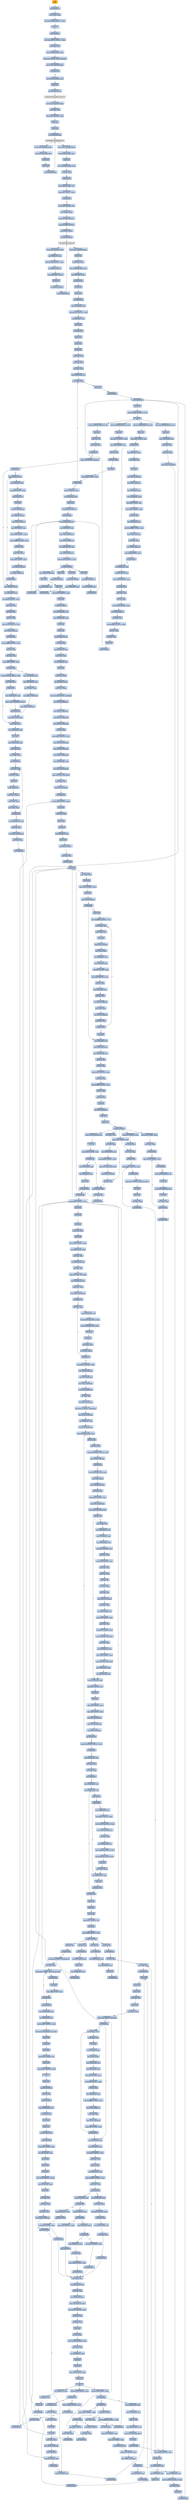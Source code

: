 digraph G {
node[shape=rectangle,style=filled,fillcolor=lightsteelblue,color=lightsteelblue]
bgcolor="transparent"
a0x00432001pusha_[label="start\npusha ",color="lightgrey",fillcolor="orange"];
a0x00432002call_0x00432579[label="0x00432002\ncall 0x00432579"];
a0x00432579movl_esp__ebp[label="0x00432579\nmovl (%esp), %ebp"];
a0x0043257csubl_0x443943UINT32_ebp[label="0x0043257c\nsubl $0x443943<UINT32>, %ebp"];
a0x00432582ret[label="0x00432582\nret"];
a0x00432007jmp_0x0043203c[label="0x00432007\njmp 0x0043203c"];
a0x0043203cmovl_0x44393cUINT32_ebx[label="0x0043203c\nmovl $0x44393c<UINT32>, %ebx"];
a0x00432041addl_ebp_ebx[label="0x00432041\naddl %ebp, %ebx"];
a0x00432043subl_0x443960ebp__ebx[label="0x00432043\nsubl 0x443960(%ebp), %ebx"];
a0x00432049cmpl_0x0UINT8_0x444798ebp_[label="0x00432049\ncmpl $0x0<UINT8>, 0x444798(%ebp)"];
a0x00432050movl_ebx_0x444798ebp_[label="0x00432050\nmovl %ebx, 0x444798(%ebp)"];
a0x00432056jne_0x004324dd[label="0x00432056\njne 0x004324dd"];
a0x0043205cleal_0x4447a0ebp__eax[label="0x0043205c\nleal 0x4447a0(%ebp), %eax"];
a0x00432062pushl_eax[label="0x00432062\npushl %eax"];
a0x00432063call_0x4448acebp_[label="0x00432063\ncall 0x4448ac(%ebp)"];
GetModuleHandleA_kernel32_dll[label="GetModuleHandleA@kernel32.dll",color="lightgrey",fillcolor="lightgrey"];
a0x00432069movl_eax_0x44479cebp_[label="0x00432069\nmovl %eax, 0x44479c(%ebp)"];
a0x0043206fmovl_eax_edi[label="0x0043206f\nmovl %eax, %edi"];
a0x00432071leal_0x4447adebp__ebx[label="0x00432071\nleal 0x4447ad(%ebp), %ebx"];
a0x00432077pushl_ebx[label="0x00432077\npushl %ebx"];
a0x00432078pushl_eax[label="0x00432078\npushl %eax"];
a0x00432079call_0x4448a8ebp_[label="0x00432079\ncall 0x4448a8(%ebp)"];
GetProcAddress_kernel32_dll[label="GetProcAddress@kernel32.dll",color="lightgrey",fillcolor="lightgrey"];
a0x0043207fmovl_eax_0x4439f5ebp_[label="0x0043207f\nmovl %eax, 0x4439f5(%ebp)"];
a0x00432085leal_0x4447baebp__ebx[label="0x00432085\nleal 0x4447ba(%ebp), %ebx"];
a0x0043208bpushl_ebx[label="0x0043208b\npushl %ebx"];
a0x0043208cpushl_edi[label="0x0043208c\npushl %edi"];
a0x0043208dcall_0x4448a8ebp_[label="0x0043208d\ncall 0x4448a8(%ebp)"];
a0x00432093movl_eax_0x4439f9ebp_[label="0x00432093\nmovl %eax, 0x4439f9(%ebp)"];
a0x00432099leal_0x443b0aebp__eax[label="0x00432099\nleal 0x443b0a(%ebp), %eax"];
a0x0043209fjmp_eax[label="0x0043209f\njmp %eax"];
a0x004321cemovl_0x44396cebp__ebx[label="0x004321ce\nmovl 0x44396c(%ebp), %ebx"];
a0x004321d4orl_ebx_ebx[label="0x004321d4\norl %ebx, %ebx"];
a0x004321d6je_0x004321e2[label="0x004321d6\nje 0x004321e2"];
a0x004321e2leal_0x443a1aebp__esi[label="0x004321e2\nleal 0x443a1a(%ebp), %esi"];
a0x004321e8cmpl_0x0UINT8_esi_[label="0x004321e8\ncmpl $0x0<UINT8>, (%esi)"];
a0x004321ebje_0x00432310[label="0x004321eb\nje 0x00432310"];
a0x004321f1leal_0x443a1aebp__esi[label="0x004321f1\nleal 0x443a1a(%ebp), %esi"];
a0x004321f7pushl_0x4UINT8[label="0x004321f7\npushl $0x4<UINT8>"];
a0x004321f9pushl_0x1000UINT32[label="0x004321f9\npushl $0x1000<UINT32>"];
a0x004321fepushl_0x1800UINT32[label="0x004321fe\npushl $0x1800<UINT32>"];
a0x00432203pushl_0x0UINT8[label="0x00432203\npushl $0x0<UINT8>"];
a0x00432205call_0x4439f5ebp_[label="0x00432205\ncall 0x4439f5(%ebp)"];
VirtualAlloc_kernel32_dll[label="VirtualAlloc@kernel32.dll",color="lightgrey",fillcolor="lightgrey"];
a0x0043220bmovl_eax_0x4439f1ebp_[label="0x0043220b\nmovl %eax, 0x4439f1(%ebp)"];
a0x00432211movl_0x4esi__eax[label="0x00432211\nmovl 0x4(%esi), %eax"];
a0x00432214addl_0x10eUINT32_eax[label="0x00432214\naddl $0x10e<UINT32>, %eax"];
a0x00432219pushl_0x4UINT8[label="0x00432219\npushl $0x4<UINT8>"];
a0x0043221bpushl_0x1000UINT32[label="0x0043221b\npushl $0x1000<UINT32>"];
a0x00432220pushl_eax[label="0x00432220\npushl %eax"];
a0x00432221pushl_0x0UINT8[label="0x00432221\npushl $0x0<UINT8>"];
a0x00432223call_0x4439f5ebp_[label="0x00432223\ncall 0x4439f5(%ebp)"];
a0x00432229movl_eax_0x4439edebp_[label="0x00432229\nmovl %eax, 0x4439ed(%ebp)"];
a0x0043222fpushl_esi[label="0x0043222f\npushl %esi"];
a0x00432230movl_esi__ebx[label="0x00432230\nmovl (%esi), %ebx"];
a0x00432232addl_0x444798ebp__ebx[label="0x00432232\naddl 0x444798(%ebp), %ebx"];
a0x00432238pushl_0x4439f1ebp_[label="0x00432238\npushl 0x4439f1(%ebp)"];
a0x0043223epushl_0x4esi_[label="0x0043223e\npushl 0x4(%esi)"];
a0x00432241pushl_eax[label="0x00432241\npushl %eax"];
a0x00432242pushl_ebx[label="0x00432242\npushl %ebx"];
a0x00432243call_0x00432583[label="0x00432243\ncall 0x00432583"];
a0x00432583movl_0x10esp__eax[label="0x00432583\nmovl 0x10(%esp), %eax"];
a0x00432587subl_0x354UINT32_esp[label="0x00432587\nsubl $0x354<UINT32>, %esp"];
a0x0043258dleal_0x4esp__ecx[label="0x0043258d\nleal 0x4(%esp), %ecx"];
a0x00432591pushl_eax[label="0x00432591\npushl %eax"];
a0x00432592call_0x0043293f[label="0x00432592\ncall 0x0043293f"];
a0x0043293fpushl_ebx[label="0x0043293f\npushl %ebx"];
a0x00432940pushl_esi[label="0x00432940\npushl %esi"];
a0x00432941pushl_edi[label="0x00432941\npushl %edi"];
a0x00432942movl_ecx_edi[label="0x00432942\nmovl %ecx, %edi"];
a0x00432944xorl_edx_edx[label="0x00432944\nxorl %edx, %edx"];
a0x00432946xorl_eax_eax[label="0x00432946\nxorl %eax, %eax"];
a0x00432948leal_0x268edi__esi[label="0x00432948\nleal 0x268(%edi), %esi"];
a0x0043294emovl_edx_esi_[label="0x0043294e\nmovl %edx, (%esi)"];
a0x00432950pushl_esi[label="0x00432950\npushl %esi"];
a0x00432951call_0x00432bad[label="0x00432951\ncall 0x00432bad"];
a0x00432badcall_0x00432bb3[label="0x00432bad\ncall 0x00432bb3"];
a0x00432bb3popl_esi[label="0x00432bb3\npopl %esi"];
a0x00432bb4subl_0x4444eeUINT32_esi[label="0x00432bb4\nsubl $0x4444ee<UINT32>, %esi"];
a0x00432bbaret[label="0x00432bba\nret"];
a0x00432956movb_0x443f61eaxesi__cl[label="0x00432956\nmovb 0x443f61(%eax,%esi), %cl"];
a0x0043295dpopl_esi[label="0x0043295d\npopl %esi"];
a0x0043295emovl_0x1UINT32_ebx[label="0x0043295e\nmovl $0x1<UINT32>, %ebx"];
a0x00432963addl_0x4UINT8_esi[label="0x00432963\naddl $0x4<UINT8>, %esi"];
a0x00432966shll_cl_ebx[label="0x00432966\nshll %cl, %ebx"];
a0x00432968addl_ebx_edx[label="0x00432968\naddl %ebx, %edx"];
a0x0043296aincl_eax[label="0x0043296a\nincl %eax"];
a0x0043296bcmpl_0x3aUINT8_eax[label="0x0043296b\ncmpl $0x3a<UINT8>, %eax"];
a0x0043296ejb_0x0043294e[label="0x0043296e\njb 0x0043294e"];
a0x00432970movl_0x10esp__eax[label="0x00432970\nmovl 0x10(%esp), %eax"];
a0x00432974leal_0x10edi__ecx[label="0x00432974\nleal 0x10(%edi), %ecx"];
a0x00432977pushl_eax[label="0x00432977\npushl %eax"];
a0x00432978pushl_0x2d1UINT32[label="0x00432978\npushl $0x2d1<UINT32>"];
a0x0043297dcall_0x004326ca[label="0x0043297d\ncall 0x004326ca"];
a0x004326camovl_0x4esp__eax[label="0x004326ca\nmovl 0x4(%esp), %eax"];
a0x004326cemovl_0x8esp__edx[label="0x004326ce\nmovl 0x8(%esp), %edx"];
a0x004326d2movl_eax_0x84ecx_[label="0x004326d2\nmovl %eax, 0x84(%ecx)"];
a0x004326d8movl_edx_0x88ecx_[label="0x004326d8\nmovl %edx, 0x88(%ecx)"];
a0x004326deleal_edxeax4__eax[label="0x004326de\nleal (%edx,%eax,4), %eax"];
a0x004326e1movl_eax_0x8cecx_[label="0x004326e1\nmovl %eax, 0x8c(%ecx)"];
a0x004326e7addl_0x100UINT32_eax[label="0x004326e7\naddl $0x100<UINT32>, %eax"];
a0x004326ecret_0x8UINT16[label="0x004326ec\nret $0x8<UINT16>"];
a0x00432982pushl_eax[label="0x00432982\npushl %eax"];
a0x00432983pushl_0x1cUINT8[label="0x00432983\npushl $0x1c<UINT8>"];
a0x00432985leal_0xa0edi__ecx[label="0x00432985\nleal 0xa0(%edi), %ecx"];
a0x0043298bcall_0x004326ca[label="0x0043298b\ncall 0x004326ca"];
a0x00432990pushl_eax[label="0x00432990\npushl %eax"];
a0x00432991pushl_0x8UINT8[label="0x00432991\npushl $0x8<UINT8>"];
a0x00432993leal_0x130edi__ecx[label="0x00432993\nleal 0x130(%edi), %ecx"];
a0x00432999call_0x004326ca[label="0x00432999\ncall 0x004326ca"];
a0x0043299epushl_eax[label="0x0043299e\npushl %eax"];
a0x0043299fpushl_0x13UINT8[label="0x0043299f\npushl $0x13<UINT8>"];
a0x004329a1leal_0x1c0edi__ecx[label="0x004329a1\nleal 0x1c0(%edi), %ecx"];
a0x004329a7call_0x004326ca[label="0x004329a7\ncall 0x004326ca"];
a0x004329acmovl_eax_0x260edi_[label="0x004329ac\nmovl %eax, 0x260(%edi)"];
a0x004329b2popl_edi[label="0x004329b2\npopl %edi"];
a0x004329b3popl_esi[label="0x004329b3\npopl %esi"];
a0x004329b4addl_0x2f5UINT32_eax[label="0x004329b4\naddl $0x2f5<UINT32>, %eax"];
a0x004329b9popl_ebx[label="0x004329b9\npopl %ebx"];
a0x004329baret_0x4UINT16[label="0x004329ba\nret $0x4<UINT16>"];
a0x00432597movl_0x35cesp__ecx[label="0x00432597\nmovl 0x35c(%esp), %ecx"];
a0x0043259emovl_0x358esp__edx[label="0x0043259e\nmovl 0x358(%esp), %edx"];
a0x004325a5pushl_ecx[label="0x004325a5\npushl %ecx"];
a0x004325a6pushl_edx[label="0x004325a6\npushl %edx"];
a0x004325a7leal_0xcesp__ecx[label="0x004325a7\nleal 0xc(%esp), %ecx"];
a0x004325abcall_0x004329bd[label="0x004325ab\ncall 0x004329bd"];
a0x004329bdmovl_0x8esp__eax[label="0x004329bd\nmovl 0x8(%esp), %eax"];
a0x004329c1movl_ecx_edx[label="0x004329c1\nmovl %ecx, %edx"];
a0x004329c3movl_0x4esp__ecx[label="0x004329c3\nmovl 0x4(%esp), %ecx"];
a0x004329c7pushl_edi[label="0x004329c7\npushl %edi"];
a0x004329c8movl_eax_edx_[label="0x004329c8\nmovl %eax, (%edx)"];
a0x004329caleal_0x4edx__eax[label="0x004329ca\nleal 0x4(%edx), %eax"];
a0x004329cdmovl_ecx_eax_[label="0x004329cd\nmovl %ecx, (%eax)"];
a0x004329cfmovl_0x20UINT32_0x4eax_[label="0x004329cf\nmovl $0x20<UINT32>, 0x4(%eax)"];
a0x004329d6movl_eax_0x10edx_[label="0x004329d6\nmovl %eax, 0x10(%edx)"];
a0x004329d9movl_eax_0xa0edx_[label="0x004329d9\nmovl %eax, 0xa0(%edx)"];
a0x004329dfmovl_eax_0x130edx_[label="0x004329df\nmovl %eax, 0x130(%edx)"];
a0x004329e5movl_eax_0x1c0edx_[label="0x004329e5\nmovl %eax, 0x1c0(%edx)"];
a0x004329ebxorl_eax_eax[label="0x004329eb\nxorl %eax, %eax"];
a0x004329edmovl_0xbdUINT32_ecx[label="0x004329ed\nmovl $0xbd<UINT32>, %ecx"];
a0x004329f2movl_eax_0x250edx_[label="0x004329f2\nmovl %eax, 0x250(%edx)"];
a0x004329f8movl_eax_0x254edx_[label="0x004329f8\nmovl %eax, 0x254(%edx)"];
a0x004329femovl_eax_0x258edx_[label="0x004329fe\nmovl %eax, 0x258(%edx)"];
a0x00432a04movl_0x260edx__edi[label="0x00432a04\nmovl 0x260(%edx), %edi"];
a0x00432a0amovl_eax_0x25cedx_[label="0x00432a0a\nmovl %eax, 0x25c(%edx)"];
a0x00432a10repz_stosl_eax_es_edi_[label="0x00432a10\nrepz stosl %eax, %es:(%edi)"];
a0x00432a12movl_edx_ecx[label="0x00432a12\nmovl %edx, %ecx"];
a0x00432a14stosb_al_es_edi_[label="0x00432a14\nstosb %al, %es:(%edi)"];
a0x00432a15call_0x00432a1e[label="0x00432a15\ncall 0x00432a1e"];
a0x00432a1esubl_0x30cUINT32_esp[label="0x00432a1e\nsubl $0x30c<UINT32>, %esp"];
a0x00432a24pushl_ebx[label="0x00432a24\npushl %ebx"];
a0x00432a25movl_ecx_ebx[label="0x00432a25\nmovl %ecx, %ebx"];
a0x00432a27pushl_ebp[label="0x00432a27\npushl %ebp"];
a0x00432a28pushl_esi[label="0x00432a28\npushl %esi"];
a0x00432a29leal_0x4ebx__ebp[label="0x00432a29\nleal 0x4(%ebx), %ebp"];
a0x00432a2cpushl_edi[label="0x00432a2c\npushl %edi"];
a0x00432a2dpushl_0x1UINT8[label="0x00432a2d\npushl $0x1<UINT8>"];
a0x00432a2fmovl_ebp_ecx[label="0x00432a2f\nmovl %ebp, %ecx"];
a0x00432a31call_0x0043265f[label="0x00432a31\ncall 0x0043265f"];
a0x0043265fpushl_ecx[label="0x0043265f\npushl %ecx"];
a0x00432660movl_ecx_edx[label="0x00432660\nmovl %ecx, %edx"];
a0x00432662pushl_esi[label="0x00432662\npushl %esi"];
a0x00432663movl_0x8UINT32_ecx[label="0x00432663\nmovl $0x8<UINT32>, %ecx"];
a0x00432668pushl_edi[label="0x00432668\npushl %edi"];
a0x00432669cmpl_ecx_0x4edx_[label="0x00432669\ncmpl %ecx, 0x4(%edx)"];
a0x0043266cjb_0x004326a3[label="0x0043266c\njb 0x004326a3"];
a0x0043266epushl_ebx[label="0x0043266e\npushl %ebx"];
a0x0043266fmovl_0xfffffff8UINT32_esi[label="0x0043266f\nmovl $0xfffffff8<UINT32>, %esi"];
a0x00432674movl_edx__eax[label="0x00432674\nmovl (%edx), %eax"];
a0x00432676movb_eax__bl[label="0x00432676\nmovb (%eax), %bl"];
a0x00432678incl_eax[label="0x00432678\nincl %eax"];
a0x00432679movb_bl_0xcesp_[label="0x00432679\nmovb %bl, 0xc(%esp)"];
a0x0043267dmovl_eax_edx_[label="0x0043267d\nmovl %eax, (%edx)"];
a0x0043267fmovl_0x8edx__eax[label="0x0043267f\nmovl 0x8(%edx), %eax"];
a0x00432682movl_0xcesp__edi[label="0x00432682\nmovl 0xc(%esp), %edi"];
a0x00432686shll_0x8UINT8_eax[label="0x00432686\nshll $0x8<UINT8>, %eax"];
a0x00432689andl_0xffUINT32_edi[label="0x00432689\nandl $0xff<UINT32>, %edi"];
a0x0043268forl_edi_eax[label="0x0043268f\norl %edi, %eax"];
a0x00432691movl_0x4edx__edi[label="0x00432691\nmovl 0x4(%edx), %edi"];
a0x00432694addl_esi_edi[label="0x00432694\naddl %esi, %edi"];
a0x00432696movl_eax_0x8edx_[label="0x00432696\nmovl %eax, 0x8(%edx)"];
a0x00432699movl_edi_eax[label="0x00432699\nmovl %edi, %eax"];
a0x0043269bmovl_edi_0x4edx_[label="0x0043269b\nmovl %edi, 0x4(%edx)"];
a0x0043269ecmpl_ecx_eax[label="0x0043269e\ncmpl %ecx, %eax"];
a0x004326a0jae_0x00432674[label="0x004326a0\njae 0x00432674"];
a0x004326a2popl_ebx[label="0x004326a2\npopl %ebx"];
a0x004326a3movl_0x4edx__esi[label="0x004326a3\nmovl 0x4(%edx), %esi"];
a0x004326a6movl_0x8edx__eax[label="0x004326a6\nmovl 0x8(%edx), %eax"];
a0x004326a9movl_0x10esp__edi[label="0x004326a9\nmovl 0x10(%esp), %edi"];
a0x004326adsubl_esi_ecx[label="0x004326ad\nsubl %esi, %ecx"];
a0x004326afshrl_cl_eax[label="0x004326af\nshrl %cl, %eax"];
a0x004326b1movl_0x18UINT32_ecx[label="0x004326b1\nmovl $0x18<UINT32>, %ecx"];
a0x004326b6subl_edi_ecx[label="0x004326b6\nsubl %edi, %ecx"];
a0x004326b8andl_0xffffffUINT32_eax[label="0x004326b8\nandl $0xffffff<UINT32>, %eax"];
a0x004326bdshrl_cl_eax[label="0x004326bd\nshrl %cl, %eax"];
a0x004326bfaddl_edi_esi[label="0x004326bf\naddl %edi, %esi"];
a0x004326c1popl_edi[label="0x004326c1\npopl %edi"];
a0x004326c2movl_esi_0x4edx_[label="0x004326c2\nmovl %esi, 0x4(%edx)"];
a0x004326c5popl_esi[label="0x004326c5\npopl %esi"];
a0x004326c6popl_ecx[label="0x004326c6\npopl %ecx"];
a0x004326c7ret_0x4UINT16[label="0x004326c7\nret $0x4<UINT16>"];
a0x00432a36testl_eax_eax[label="0x00432a36\ntestl %eax, %eax"];
a0x00432a38jne_0x00432a48[label="0x00432a38\njne 0x00432a48"];
a0x00432a3amovl_0x260ebx__edi[label="0x00432a3a\nmovl 0x260(%ebx), %edi"];
a0x00432a40movl_0xbdUINT32_ecx[label="0x00432a40\nmovl $0xbd<UINT32>, %ecx"];
a0x00432a45repz_stosl_eax_es_edi_[label="0x00432a45\nrepz stosl %eax, %es:(%edi)"];
a0x00432a47stosb_al_es_edi_[label="0x00432a47\nstosb %al, %es:(%edi)"];
a0x00432a48xorl_esi_esi[label="0x00432a48\nxorl %esi, %esi"];
a0x00432a4apushl_0x4UINT8[label="0x00432a4a\npushl $0x4<UINT8>"];
a0x00432a4cmovl_ebp_ecx[label="0x00432a4c\nmovl %ebp, %ecx"];
a0x00432a4ecall_0x0043265f[label="0x00432a4e\ncall 0x0043265f"];
a0x00432a53movb_al_0x10espesi_[label="0x00432a53\nmovb %al, 0x10(%esp,%esi)"];
a0x00432a57incl_esi[label="0x00432a57\nincl %esi"];
a0x00432a58cmpl_0x13UINT8_esi[label="0x00432a58\ncmpl $0x13<UINT8>, %esi"];
a0x00432a5bjb_0x00432a4a[label="0x00432a5b\njb 0x00432a4a"];
a0x00432a5dleal_0x1c0ebx__edi[label="0x00432a5d\nleal 0x1c0(%ebx), %edi"];
a0x00432a63leal_0x10esp__eax[label="0x00432a63\nleal 0x10(%esp), %eax"];
a0x00432a67pushl_eax[label="0x00432a67\npushl %eax"];
a0x00432a68movl_edi_ecx[label="0x00432a68\nmovl %edi, %ecx"];
a0x00432a6acall_0x004326ef[label="0x00432a6a\ncall 0x004326ef"];
a0x004326efsubl_0x98UINT32_esp[label="0x004326ef\nsubl $0x98<UINT32>, %esp"];
a0x004326f5pushl_ebx[label="0x004326f5\npushl %ebx"];
a0x004326f6pushl_ebp[label="0x004326f6\npushl %ebp"];
a0x004326f7pushl_esi[label="0x004326f7\npushl %esi"];
a0x004326f8movl_ecx_edx[label="0x004326f8\nmovl %ecx, %edx"];
a0x004326fapushl_edi[label="0x004326fa\npushl %edi"];
a0x004326fbmovl_0xfUINT32_ecx[label="0x004326fb\nmovl $0xf<UINT32>, %ecx"];
a0x00432700movl_0x84edx__ebp[label="0x00432700\nmovl 0x84(%edx), %ebp"];
a0x00432706xorl_eax_eax[label="0x00432706\nxorl %eax, %eax"];
a0x00432708leal_0x2cesp__edi[label="0x00432708\nleal 0x2c(%esp), %edi"];
a0x0043270cxorl_esi_esi[label="0x0043270c\nxorl %esi, %esi"];
a0x0043270erepz_stosl_eax_es_edi_[label="0x0043270e\nrepz stosl %eax, %es:(%edi)"];
a0x00432710movl_0xacesp__edi[label="0x00432710\nmovl 0xac(%esp), %edi"];
a0x00432717cmpl_esi_ebp[label="0x00432717\ncmpl %esi, %ebp"];
a0x00432719movl_edx_0x20esp_[label="0x00432719\nmovl %edx, 0x20(%esp)"];
a0x0043271djbe_0x00432734[label="0x0043271d\njbe 0x00432734"];
a0x0043271fxorl_ecx_ecx[label="0x0043271f\nxorl %ecx, %ecx"];
a0x00432721movb_eaxedi__cl[label="0x00432721\nmovb (%eax,%edi), %cl"];
a0x00432724movl_0x28especx4__ebx[label="0x00432724\nmovl 0x28(%esp,%ecx,4), %ebx"];
a0x00432728leal_0x28especx4__ecx[label="0x00432728\nleal 0x28(%esp,%ecx,4), %ecx"];
a0x0043272cincl_ebx[label="0x0043272c\nincl %ebx"];
a0x0043272dincl_eax[label="0x0043272d\nincl %eax"];
a0x0043272ecmpl_ebp_eax[label="0x0043272e\ncmpl %ebp, %eax"];
a0x00432730movl_ebx_ecx_[label="0x00432730\nmovl %ebx, (%ecx)"];
a0x00432732jb_0x0043271f[label="0x00432732\njb 0x0043271f"];
a0x00432734movl_0x17UINT32_ecx[label="0x00432734\nmovl $0x17<UINT32>, %ecx"];
a0x00432739movl_esi_0x28esp_[label="0x00432739\nmovl %esi, 0x28(%esp)"];
a0x0043273dmovl_esi_0x4edx_[label="0x0043273d\nmovl %esi, 0x4(%edx)"];
a0x00432740movl_esi_0x44edx_[label="0x00432740\nmovl %esi, 0x44(%edx)"];
a0x00432743movl_esi_0x68esp_[label="0x00432743\nmovl %esi, 0x68(%esp)"];
a0x00432747xorl_edi_edi[label="0x00432747\nxorl %edi, %edi"];
a0x00432749movl_esi_0x1cesp_[label="0x00432749\nmovl %esi, 0x1c(%esp)"];
a0x0043274dmovl_0x1UINT32_0x10esp_[label="0x0043274d\nmovl $0x1<UINT32>, 0x10(%esp)"];
a0x00432755movl_ecx_0x18esp_[label="0x00432755\nmovl %ecx, 0x18(%esp)"];
a0x00432759leal_0x8edx__ebp[label="0x00432759\nleal 0x8(%edx), %ebp"];
a0x0043275cmovl_esi_0x14esp_[label="0x0043275c\nmovl %esi, 0x14(%esp)"];
a0x00432760movl_0x2cespesi__eax[label="0x00432760\nmovl 0x2c(%esp,%esi), %eax"];
a0x00432764shll_cl_eax[label="0x00432764\nshll %cl, %eax"];
a0x00432766addl_eax_edi[label="0x00432766\naddl %eax, %edi"];
a0x00432768cmpl_0x1000000UINT32_edi[label="0x00432768\ncmpl $0x1000000<UINT32>, %edi"];
a0x0043276emovl_edi_0x24esp_[label="0x0043276e\nmovl %edi, 0x24(%esp)"];
a0x00432772ja_0x00432806[label="0x00432772\nja 0x00432806"];
a0x00432778movl_0x28espesi__eax[label="0x00432778\nmovl 0x28(%esp,%esi), %eax"];
a0x0043277cmovl_edi_ebp_[label="0x0043277c\nmovl %edi, (%ebp)"];
a0x0043277fmovl_0x3cebp__ebx[label="0x0043277f\nmovl 0x3c(%ebp), %ebx"];
a0x00432782addl_ebx_eax[label="0x00432782\naddl %ebx, %eax"];
a0x00432784cmpl_0x10UINT8_ecx[label="0x00432784\ncmpl $0x10<UINT8>, %ecx"];
a0x00432787movl_eax_0x40ebp_[label="0x00432787\nmovl %eax, 0x40(%ebp)"];
a0x0043278amovl_eax_0x6cespesi_[label="0x0043278a\nmovl %eax, 0x6c(%esp,%esi)"];
a0x0043278ejl_0x004327dd[label="0x0043278e\njl 0x004327dd"];
a0x00432790movl_ebp__esi[label="0x00432790\nmovl (%ebp), %esi"];
a0x00432793movl_0x10esp__eax[label="0x00432793\nmovl 0x10(%esp), %eax"];
a0x00432797movl_0x1cesp__ebx[label="0x00432797\nmovl 0x1c(%esp), %ebx"];
a0x0043279bmovl_0x8cedx__edi[label="0x0043279b\nmovl 0x8c(%edx), %edi"];
a0x004327a1shrl_0x10UINT8_esi[label="0x004327a1\nshrl $0x10<UINT8>, %esi"];
a0x004327a4movl_esi_ecx[label="0x004327a4\nmovl %esi, %ecx"];
a0x004327a6andl_0xffUINT32_eax[label="0x004327a6\nandl $0xff<UINT32>, %eax"];
a0x004327absubl_ebx_ecx[label="0x004327ab\nsubl %ebx, %ecx"];
a0x004327adaddl_ebx_edi[label="0x004327ad\naddl %ebx, %edi"];
a0x004327afmovb_al_bl[label="0x004327af\nmovb %al, %bl"];
a0x004327b1movl_ecx_edx[label="0x004327b1\nmovl %ecx, %edx"];
a0x004327b3movb_bl_bh[label="0x004327b3\nmovb %bl, %bh"];
a0x004327b5movl_esi_0x1cesp_[label="0x004327b5\nmovl %esi, 0x1c(%esp)"];
a0x004327b9movl_ebx_eax[label="0x004327b9\nmovl %ebx, %eax"];
a0x004327bbmovl_0x14esp__esi[label="0x004327bb\nmovl 0x14(%esp), %esi"];
a0x004327bfshll_0x10UINT8_eax[label="0x004327bf\nshll $0x10<UINT8>, %eax"];
a0x004327c2movw_bx_ax[label="0x004327c2\nmovw %bx, %ax"];
a0x004327c5shrl_0x2UINT8_ecx[label="0x004327c5\nshrl $0x2<UINT8>, %ecx"];
a0x004327c8repz_stosl_eax_es_edi_[label="0x004327c8\nrepz stosl %eax, %es:(%edi)"];
a0x004327camovl_edx_ecx[label="0x004327ca\nmovl %edx, %ecx"];
a0x004327ccmovl_0x20esp__edx[label="0x004327cc\nmovl 0x20(%esp), %edx"];
a0x004327d0andl_0x3UINT8_ecx[label="0x004327d0\nandl $0x3<UINT8>, %ecx"];
a0x004327d3repz_stosb_al_es_edi_[label="0x004327d3\nrepz stosb %al, %es:(%edi)"];
a0x004327d5movl_0x24esp__edi[label="0x004327d5\nmovl 0x24(%esp), %edi"];
a0x004327d9movl_0x18esp__ecx[label="0x004327d9\nmovl 0x18(%esp), %ecx"];
a0x004327ddmovl_0x10esp__eax[label="0x004327dd\nmovl 0x10(%esp), %eax"];
a0x004327e1addl_0x4UINT8_esi[label="0x004327e1\naddl $0x4<UINT8>, %esi"];
a0x004327e4incl_eax[label="0x004327e4\nincl %eax"];
a0x004327e5decl_ecx[label="0x004327e5\ndecl %ecx"];
a0x004327e6addl_0x4UINT8_ebp[label="0x004327e6\naddl $0x4<UINT8>, %ebp"];
a0x004327e9cmpl_0x9UINT8_ecx[label="0x004327e9\ncmpl $0x9<UINT8>, %ecx"];
a0x004327ecmovl_eax_0x10esp_[label="0x004327ec\nmovl %eax, 0x10(%esp)"];
a0x004327f0movl_ecx_0x18esp_[label="0x004327f0\nmovl %ecx, 0x18(%esp)"];
a0x004327f4movl_esi_0x14esp_[label="0x004327f4\nmovl %esi, 0x14(%esp)"];
a0x004327f8jge_0x00432760[label="0x004327f8\njge 0x00432760"];
a0x004327fecmpl_0x1000000UINT32_edi[label="0x004327fe\ncmpl $0x1000000<UINT32>, %edi"];
a0x00432804je_0x00432815[label="0x00432804\nje 0x00432815"];
a0x00432815movl_0x84edx__eax[label="0x00432815\nmovl 0x84(%edx), %eax"];
a0x0043281bxorl_ecx_ecx[label="0x0043281b\nxorl %ecx, %ecx"];
a0x0043281dtestl_eax_eax[label="0x0043281d\ntestl %eax, %eax"];
a0x0043281fjbe_0x0043285c[label="0x0043281f\njbe 0x0043285c"];
a0x00432821movl_0xacesp__esi[label="0x00432821\nmovl 0xac(%esp), %esi"];
a0x00432828movb_ecxesi__al[label="0x00432828\nmovb (%ecx,%esi), %al"];
a0x0043282btestb_al_al[label="0x0043282b\ntestb %al, %al"];
a0x0043282dje_0x00432851[label="0x0043282d\nje 0x00432851"];
a0x0043282fmovl_0x88edx__edi[label="0x0043282f\nmovl 0x88(%edx), %edi"];
a0x00432835andl_0xffUINT32_eax[label="0x00432835\nandl $0xff<UINT32>, %eax"];
a0x0043283amovl_0x68espeax4__eax[label="0x0043283a\nmovl 0x68(%esp,%eax,4), %eax"];
a0x0043283emovl_ecx_edieax4_[label="0x0043283e\nmovl %ecx, (%edi,%eax,4)"];
a0x00432841xorl_eax_eax[label="0x00432841\nxorl %eax, %eax"];
a0x00432843movb_ecxesi__al[label="0x00432843\nmovb (%ecx,%esi), %al"];
a0x00432846movl_0x68espeax4__edi[label="0x00432846\nmovl 0x68(%esp,%eax,4), %edi"];
a0x0043284aleal_0x68espeax4__eax[label="0x0043284a\nleal 0x68(%esp,%eax,4), %eax"];
a0x0043284eincl_edi[label="0x0043284e\nincl %edi"];
a0x0043284fmovl_edi_eax_[label="0x0043284f\nmovl %edi, (%eax)"];
a0x00432851movl_0x84edx__eax[label="0x00432851\nmovl 0x84(%edx), %eax"];
a0x00432857incl_ecx[label="0x00432857\nincl %ecx"];
a0x00432858cmpl_eax_ecx[label="0x00432858\ncmpl %eax, %ecx"];
a0x0043285ajb_0x00432828[label="0x0043285a\njb 0x00432828"];
a0x0043285cpopl_edi[label="0x0043285c\npopl %edi"];
a0x0043285dpopl_esi[label="0x0043285d\npopl %esi"];
a0x0043285epopl_ebp[label="0x0043285e\npopl %ebp"];
a0x0043285fmovb_0x1UINT8_al[label="0x0043285f\nmovb $0x1<UINT8>, %al"];
a0x00432861popl_ebx[label="0x00432861\npopl %ebx"];
a0x00432862addl_0x98UINT32_esp[label="0x00432862\naddl $0x98<UINT32>, %esp"];
a0x00432868ret_0x4UINT16[label="0x00432868\nret $0x4<UINT16>"];
a0x00432a6ftestb_al_al[label="0x00432a6f\ntestb %al, %al"];
a0x00432a71jne_0x00432a7e[label="0x00432a71\njne 0x00432a7e"];
a0x00432a7exorl_esi_esi[label="0x00432a7e\nxorl %esi, %esi"];
a0x00432a80movl_edi_ecx[label="0x00432a80\nmovl %edi, %ecx"];
a0x00432a82call_0x0043286b[label="0x00432a82\ncall 0x0043286b"];
a0x0043286bpushl_ecx[label="0x0043286b\npushl %ecx"];
a0x0043286cpushl_ebx[label="0x0043286c\npushl %ebx"];
a0x0043286dpushl_esi[label="0x0043286d\npushl %esi"];
a0x0043286emovl_ecx_esi[label="0x0043286e\nmovl %ecx, %esi"];
a0x00432870pushl_edi[label="0x00432870\npushl %edi"];
a0x00432871movl_esi__eax[label="0x00432871\nmovl (%esi), %eax"];
a0x00432873cmpl_0x8UINT8_0x4eax_[label="0x00432873\ncmpl $0x8<UINT8>, 0x4(%eax)"];
a0x00432877jb_0x004328a9[label="0x00432877\njb 0x004328a9"];
a0x004328a9movl_0x4eax__edx[label="0x004328a9\nmovl 0x4(%eax), %edx"];
a0x004328acmovl_0x8eax__eax[label="0x004328ac\nmovl 0x8(%eax), %eax"];
a0x004328afmovl_0x8UINT32_ecx[label="0x004328af\nmovl $0x8<UINT32>, %ecx"];
a0x004328b4subl_edx_ecx[label="0x004328b4\nsubl %edx, %ecx"];
a0x004328b6shrl_cl_eax[label="0x004328b6\nshrl %cl, %eax"];
a0x004328b8movl_0x24esi__ecx[label="0x004328b8\nmovl 0x24(%esi), %ecx"];
a0x004328bbandl_0xfffe00UINT32_eax[label="0x004328bb\nandl $0xfffe00<UINT32>, %eax"];
a0x004328c0cmpl_ecx_eax[label="0x004328c0\ncmpl %ecx, %eax"];
a0x004328c2jae_0x004328d8[label="0x004328c2\njae 0x004328d8"];
a0x004328c4movl_0x8cesi__edx[label="0x004328c4\nmovl 0x8c(%esi), %edx"];
a0x004328camovl_eax_ecx[label="0x004328ca\nmovl %eax, %ecx"];
a0x004328ccshrl_0x10UINT8_ecx[label="0x004328cc\nshrl $0x10<UINT8>, %ecx"];
a0x004328cfxorl_ebx_ebx[label="0x004328cf\nxorl %ebx, %ebx"];
a0x004328d1movb_ecxedx__bl[label="0x004328d1\nmovb (%ecx,%edx), %bl"];
a0x004328d4movl_ebx_edx[label="0x004328d4\nmovl %ebx, %edx"];
a0x004328d6jmp_0x00432913[label="0x004328d6\njmp 0x00432913"];
a0x00432913movl_esi__ecx[label="0x00432913\nmovl (%esi), %ecx"];
a0x00432915movl_0x4ecx__edi[label="0x00432915\nmovl 0x4(%ecx), %edi"];
a0x00432918addl_edx_edi[label="0x00432918\naddl %edx, %edi"];
a0x0043291amovl_edi_0x4ecx_[label="0x0043291a\nmovl %edi, 0x4(%ecx)"];
a0x0043291dmovl_esiedx4__ebx[label="0x0043291d\nmovl (%esi,%edx,4), %ebx"];
a0x00432920movl_0x18UINT32_ecx[label="0x00432920\nmovl $0x18<UINT32>, %ecx"];
a0x00432925subl_ebx_eax[label="0x00432925\nsubl %ebx, %eax"];
a0x00432927subl_edx_ecx[label="0x00432927\nsubl %edx, %ecx"];
a0x00432929popl_edi[label="0x00432929\npopl %edi"];
a0x0043292ashrl_cl_eax[label="0x0043292a\nshrl %cl, %eax"];
a0x0043292cmovl_0x44esiedx4__ecx[label="0x0043292c\nmovl 0x44(%esi,%edx,4), %ecx"];
a0x00432930addl_ecx_eax[label="0x00432930\naddl %ecx, %eax"];
a0x00432932movl_0x88esi__ecx[label="0x00432932\nmovl 0x88(%esi), %ecx"];
a0x00432938popl_esi[label="0x00432938\npopl %esi"];
a0x00432939popl_ebx[label="0x00432939\npopl %ebx"];
a0x0043293amovl_ecxeax4__eax[label="0x0043293a\nmovl (%ecx,%eax,4), %eax"];
a0x0043293dpopl_ecx[label="0x0043293d\npopl %ecx"];
a0x0043293eret[label="0x0043293e\nret"];
a0x00432a87cmpl_0x10UINT8_eax[label="0x00432a87\ncmpl $0x10<UINT8>, %eax"];
a0x00432a8ajae_0x00432aa1[label="0x00432a8a\njae 0x00432aa1"];
a0x00432a8cmovl_0x260ebx__ecx[label="0x00432a8c\nmovl 0x260(%ebx), %ecx"];
a0x00432a92movb_ecxesi__dl[label="0x00432a92\nmovb (%ecx,%esi), %dl"];
a0x00432a95addb_al_dl[label="0x00432a95\naddb %al, %dl"];
a0x00432a97andb_0xfUINT8_dl[label="0x00432a97\nandb $0xf<UINT8>, %dl"];
a0x00432a9amovb_dl_0x24espesi_[label="0x00432a9a\nmovb %dl, 0x24(%esp,%esi)"];
a0x00432a9eincl_esi[label="0x00432a9e\nincl %esi"];
a0x00432a9fjmp_0x00432b01[label="0x00432a9f\njmp 0x00432b01"];
a0x00432b01cmpl_0x2f5UINT32_esi[label="0x00432b01\ncmpl $0x2f5<UINT32>, %esi"];
a0x00432b07jl_0x00432a80[label="0x00432b07\njl 0x00432a80"];
a0x00432879movl_eax__ecx[label="0x00432879\nmovl (%eax), %ecx"];
a0x0043287bmovb_ecx__dl[label="0x0043287b\nmovb (%ecx), %dl"];
a0x0043287dincl_ecx[label="0x0043287d\nincl %ecx"];
a0x0043287emovb_dl_0xcesp_[label="0x0043287e\nmovb %dl, 0xc(%esp)"];
a0x00432882movl_ecx_eax_[label="0x00432882\nmovl %ecx, (%eax)"];
a0x00432884movl_0x8eax__ecx[label="0x00432884\nmovl 0x8(%eax), %ecx"];
a0x00432887movl_0xcesp__edx[label="0x00432887\nmovl 0xc(%esp), %edx"];
a0x0043288bshll_0x8UINT8_ecx[label="0x0043288b\nshll $0x8<UINT8>, %ecx"];
a0x0043288eandl_0xffUINT32_edx[label="0x0043288e\nandl $0xff<UINT32>, %edx"];
a0x00432894orl_edx_ecx[label="0x00432894\norl %edx, %ecx"];
a0x00432896movl_0x4eax__edx[label="0x00432896\nmovl 0x4(%eax), %edx"];
a0x00432899addl_0xfffffff8UINT8_edx[label="0x00432899\naddl $0xfffffff8<UINT8>, %edx"];
a0x0043289cmovl_ecx_0x8eax_[label="0x0043289c\nmovl %ecx, 0x8(%eax)"];
a0x0043289fmovl_edx_ecx[label="0x0043289f\nmovl %edx, %ecx"];
a0x004328a1movl_edx_0x4eax_[label="0x004328a1\nmovl %edx, 0x4(%eax)"];
a0x004328a4cmpl_0x8UINT8_ecx[label="0x004328a4\ncmpl $0x8<UINT8>, %ecx"];
a0x004328a7jae_0x00432879[label="0x004328a7\njae 0x00432879"];
a0x00432aa1jne_0x00432acb[label="0x00432aa1\njne 0x00432acb"];
a0x00432aa3pushl_0x2UINT8[label="0x00432aa3\npushl $0x2<UINT8>"];
a0x00432aa5movl_ebp_ecx[label="0x00432aa5\nmovl %ebp, %ecx"];
a0x00432aa7call_0x0043265f[label="0x00432aa7\ncall 0x0043265f"];
a0x00432aacaddl_0x3UINT8_eax[label="0x00432aac\naddl $0x3<UINT8>, %eax"];
a0x00432aaftestl_eax_eax[label="0x00432aaf\ntestl %eax, %eax"];
a0x00432ab1jle_0x00432b01[label="0x00432ab1\njle 0x00432b01"];
a0x00432ab3cmpl_0x2f5UINT32_esi[label="0x00432ab3\ncmpl $0x2f5<UINT32>, %esi"];
a0x00432ab9jnl_0x00432b0d[label="0x00432ab9\njnl 0x00432b0d"];
a0x00432abbmovb_0x23espesi__cl[label="0x00432abb\nmovb 0x23(%esp,%esi), %cl"];
a0x00432abfdecl_eax[label="0x00432abf\ndecl %eax"];
a0x00432ac0movb_cl_0x24espesi_[label="0x00432ac0\nmovb %cl, 0x24(%esp,%esi)"];
a0x00432ac4incl_esi[label="0x00432ac4\nincl %esi"];
a0x00432ac5testl_eax_eax[label="0x00432ac5\ntestl %eax, %eax"];
a0x00432ac7jg_0x00432ab3[label="0x00432ac7\njg 0x00432ab3"];
a0x00432ac9jmp_0x00432b01[label="0x00432ac9\njmp 0x00432b01"];
a0x00432acbcmpl_0x11UINT8_eax[label="0x00432acb\ncmpl $0x11<UINT8>, %eax"];
a0x00432acejne_0x00432ade[label="0x00432ace\njne 0x00432ade"];
a0x00432ad0pushl_0x3UINT8[label="0x00432ad0\npushl $0x3<UINT8>"];
a0x00432ad2movl_ebp_ecx[label="0x00432ad2\nmovl %ebp, %ecx"];
a0x00432ad4call_0x0043265f[label="0x00432ad4\ncall 0x0043265f"];
a0x00432ad9addl_0x3UINT8_eax[label="0x00432ad9\naddl $0x3<UINT8>, %eax"];
a0x00432adcjmp_0x00432aea[label="0x00432adc\njmp 0x00432aea"];
a0x00432aeatestl_eax_eax[label="0x00432aea\ntestl %eax, %eax"];
a0x00432aecjle_0x00432b01[label="0x00432aec\njle 0x00432b01"];
a0x00432aeecmpl_0x2f5UINT32_esi[label="0x00432aee\ncmpl $0x2f5<UINT32>, %esi"];
a0x00432af4jnl_0x00432b0d[label="0x00432af4\njnl 0x00432b0d"];
a0x00432af6movb_0x0UINT8_0x24espesi_[label="0x00432af6\nmovb $0x0<UINT8>, 0x24(%esp,%esi)"];
a0x00432afbincl_esi[label="0x00432afb\nincl %esi"];
a0x00432afcdecl_eax[label="0x00432afc\ndecl %eax"];
a0x00432afdtestl_eax_eax[label="0x00432afd\ntestl %eax, %eax"];
a0x00432affjg_0x00432aee[label="0x00432aff\njg 0x00432aee"];
a0x00432adepushl_0x7UINT8[label="0x00432ade\npushl $0x7<UINT8>"];
a0x00432ae0movl_ebp_ecx[label="0x00432ae0\nmovl %ebp, %ecx"];
a0x00432ae2call_0x0043265f[label="0x00432ae2\ncall 0x0043265f"];
a0x00432ae7addl_0xbUINT8_eax[label="0x00432ae7\naddl $0xb<UINT8>, %eax"];
a0x00432b0dleal_0x24esp__edx[label="0x00432b0d\nleal 0x24(%esp), %edx"];
a0x00432b11leal_0x10ebx__ecx[label="0x00432b11\nleal 0x10(%ebx), %ecx"];
a0x00432b14pushl_edx[label="0x00432b14\npushl %edx"];
a0x00432b15call_0x004326ef[label="0x00432b15\ncall 0x004326ef"];
a0x00432b1atestb_al_al[label="0x00432b1a\ntestb %al, %al"];
a0x00432b1cjne_0x00432b29[label="0x00432b1c\njne 0x00432b29"];
a0x00432b29leal_0x2f5esp__eax[label="0x00432b29\nleal 0x2f5(%esp), %eax"];
a0x00432b30leal_0xa0ebx__ecx[label="0x00432b30\nleal 0xa0(%ebx), %ecx"];
a0x00432b36pushl_eax[label="0x00432b36\npushl %eax"];
a0x00432b37call_0x004326ef[label="0x00432b37\ncall 0x004326ef"];
a0x00432b3ctestb_al_al[label="0x00432b3c\ntestb %al, %al"];
a0x00432b3ejne_0x00432b4b[label="0x00432b3e\njne 0x00432b4b"];
a0x00432b4bleal_0x311esp__ecx[label="0x00432b4b\nleal 0x311(%esp), %ecx"];
a0x00432b52pushl_ecx[label="0x00432b52\npushl %ecx"];
a0x00432b53leal_0x130ebx__ecx[label="0x00432b53\nleal 0x130(%ebx), %ecx"];
a0x00432b59call_0x004326ef[label="0x00432b59\ncall 0x004326ef"];
a0x00432b5etestb_al_al[label="0x00432b5e\ntestb %al, %al"];
a0x00432b60jne_0x00432b6d[label="0x00432b60\njne 0x00432b6d"];
a0x00432b6dmovb_0x0UINT8_0x264ebx_[label="0x00432b6d\nmovb $0x0<UINT8>, 0x264(%ebx)"];
a0x00432b74xorl_eax_eax[label="0x00432b74\nxorl %eax, %eax"];
a0x00432b76cmpb_0x3UINT8_0x311espeax_[label="0x00432b76\ncmpb $0x3<UINT8>, 0x311(%esp,%eax)"];
a0x00432b7ejne_0x00432b88[label="0x00432b7e\njne 0x00432b88"];
a0x00432b80incl_eax[label="0x00432b80\nincl %eax"];
a0x00432b81cmpl_0x8UINT8_eax[label="0x00432b81\ncmpl $0x8<UINT8>, %eax"];
a0x00432b84jb_0x00432b76[label="0x00432b84\njb 0x00432b76"];
a0x00432b86jmp_0x00432b8f[label="0x00432b86\njmp 0x00432b8f"];
a0x00432b8fmovl_0x260ebx__edi[label="0x00432b8f\nmovl 0x260(%ebx), %edi"];
a0x00432b95leal_0x24esp__esi[label="0x00432b95\nleal 0x24(%esp), %esi"];
a0x00432b99movl_0x2f5UINT32_ecx[label="0x00432b99\nmovl $0x2f5<UINT32>, %ecx"];
a0x00432b9erepz_movsb_ds_esi__es_edi_[label="0x00432b9e\nrepz movsb %ds:(%esi), %es:(%edi)"];
a0x00432ba0popl_edi[label="0x00432ba0\npopl %edi"];
a0x00432ba1popl_esi[label="0x00432ba1\npopl %esi"];
a0x00432ba2popl_ebp[label="0x00432ba2\npopl %ebp"];
a0x00432ba3movb_0x1UINT8_al[label="0x00432ba3\nmovb $0x1<UINT8>, %al"];
a0x00432ba5popl_ebx[label="0x00432ba5\npopl %ebx"];
a0x00432ba6addl_0x30cUINT32_esp[label="0x00432ba6\naddl $0x30c<UINT32>, %esp"];
a0x00432bacret[label="0x00432bac\nret"];
a0x00432a1apopl_edi[label="0x00432a1a\npopl %edi"];
a0x00432a1bret_0x8UINT16[label="0x00432a1b\nret $0x8<UINT16>"];
a0x004325b0testb_al_al[label="0x004325b0\ntestb %al, %al"];
a0x004325b2jne_0x004325be[label="0x004325b2\njne 0x004325be"];
a0x004325bemovl_0x360esp__ecx[label="0x004325be\nmovl 0x360(%esp), %ecx"];
a0x004325c5leal_esp__eax[label="0x004325c5\nleal (%esp), %eax"];
a0x004325c8pushl_eax[label="0x004325c8\npushl %eax"];
a0x004325c9pushl_ecx[label="0x004325c9\npushl %ecx"];
a0x004325caleal_0xcesp__ecx[label="0x004325ca\nleal 0xc(%esp), %ecx"];
a0x004325cecall_0x00432bbb[label="0x004325ce\ncall 0x00432bbb"];
a0x00432bbbsubl_0x14UINT8_esp[label="0x00432bbb\nsubl $0x14<UINT8>, %esp"];
a0x00432bbemovl_0x1cesp__eax[label="0x00432bbe\nmovl 0x1c(%esp), %eax"];
a0x00432bc2pushl_ebx[label="0x00432bc2\npushl %ebx"];
a0x00432bc3pushl_ebp[label="0x00432bc3\npushl %ebp"];
a0x00432bc4pushl_esi[label="0x00432bc4\npushl %esi"];
a0x00432bc5movl_0x0UINT32_eax_[label="0x00432bc5\nmovl $0x0<UINT32>, (%eax)"];
a0x00432bcbmovl_0x24esp__eax[label="0x00432bcb\nmovl 0x24(%esp), %eax"];
a0x00432bcfpushl_edi[label="0x00432bcf\npushl %edi"];
a0x00432bd0xorl_edi_edi[label="0x00432bd0\nxorl %edi, %edi"];
a0x00432bd2testl_eax_eax[label="0x00432bd2\ntestl %eax, %eax"];
a0x00432bd4movl_ecx_esi[label="0x00432bd4\nmovl %ecx, %esi"];
a0x00432bd6movl_edi_0x10esp_[label="0x00432bd6\nmovl %edi, 0x10(%esp)"];
a0x00432bdajbe_0x00432e3b[label="0x00432bda\njbe 0x00432e3b"];
a0x00432be0leal_0x10esi__ecx[label="0x00432be0\nleal 0x10(%esi), %ecx"];
a0x00432be3call_0x0043286b[label="0x00432be3\ncall 0x0043286b"];
a0x00432be8cmpl_0x100UINT32_eax[label="0x00432be8\ncmpl $0x100<UINT32>, %eax"];
a0x00432bedjae_0x00432c02[label="0x00432bed\njae 0x00432c02"];
a0x00432befmovl_esi__ecx[label="0x00432bef\nmovl (%esi), %ecx"];
a0x00432bf1movb_al_ecx_[label="0x00432bf1\nmovb %al, (%ecx)"];
a0x00432bf3movl_esi__ecx[label="0x00432bf3\nmovl (%esi), %ecx"];
a0x00432bf5incl_ecx[label="0x00432bf5\nincl %ecx"];
a0x00432bf6incl_edi[label="0x00432bf6\nincl %edi"];
a0x00432bf7movl_ecx_esi_[label="0x00432bf7\nmovl %ecx, (%esi)"];
a0x00432bf9movl_edi_0x10esp_[label="0x00432bf9\nmovl %edi, 0x10(%esp)"];
a0x00432bfdjmp_0x00432e2b[label="0x00432bfd\njmp 0x00432e2b"];
a0x00432e2bcmpl_0x28esp__edi[label="0x00432e2b\ncmpl 0x28(%esp), %edi"];
a0x00432e2fjb_0x00432be0[label="0x00432e2f\njb 0x00432be0"];
a0x004328d8cmpl_0x2cesi__eax[label="0x004328d8\ncmpl 0x2c(%esi), %eax"];
a0x004328dbjae_0x004328e7[label="0x004328db\njae 0x004328e7"];
a0x004328ddcmpl_0x28esi__eax[label="0x004328dd\ncmpl 0x28(%esi), %eax"];
a0x004328e0sbbl_edx_edx[label="0x004328e0\nsbbl %edx, %edx"];
a0x004328e2addl_0xaUINT8_edx[label="0x004328e2\naddl $0xa<UINT8>, %edx"];
a0x004328e5jmp_0x00432913[label="0x004328e5\njmp 0x00432913"];
a0x004328e7cmpl_0x30esi__eax[label="0x004328e7\ncmpl 0x30(%esi), %eax"];
a0x004328eajae_0x004328f3[label="0x004328ea\njae 0x004328f3"];
a0x004328ecmovl_0xbUINT32_edx[label="0x004328ec\nmovl $0xb<UINT32>, %edx"];
a0x004328f1jmp_0x00432913[label="0x004328f1\njmp 0x00432913"];
a0x00432c02cmpl_0x2d0UINT32_eax[label="0x00432c02\ncmpl $0x2d0<UINT32>, %eax"];
a0x00432c07jae_0x00432e20[label="0x00432c07\njae 0x00432e20"];
a0x00432c0daddl_0xffffff00UINT32_eax[label="0x00432c0d\naddl $0xffffff00<UINT32>, %eax"];
a0x00432c12movl_eax_ebp[label="0x00432c12\nmovl %eax, %ebp"];
a0x00432c14andl_0x7UINT8_eax[label="0x00432c14\nandl $0x7<UINT8>, %eax"];
a0x00432c17shrl_0x3UINT8_ebp[label="0x00432c17\nshrl $0x3<UINT8>, %ebp"];
a0x00432c1aleal_0x2eax__edx[label="0x00432c1a\nleal 0x2(%eax), %edx"];
a0x00432c1dcmpl_0x7UINT8_eax[label="0x00432c1d\ncmpl $0x7<UINT8>, %eax"];
a0x00432c20movl_edx_0x14esp_[label="0x00432c20\nmovl %edx, 0x14(%esp)"];
a0x00432c24jne_0x00432cbe[label="0x00432c24\njne 0x00432cbe"];
a0x00432cbemovb_0x264esi__al[label="0x00432cbe\nmovb 0x264(%esi), %al"];
a0x00432cc4movl_0x268esiebp4__ebx[label="0x00432cc4\nmovl 0x268(%esi,%ebp,4), %ebx"];
a0x00432ccbxorl_edx_edx[label="0x00432ccb\nxorl %edx, %edx"];
a0x00432ccdpushl_esi[label="0x00432ccd\npushl %esi"];
a0x00432ccecall_0x00432bad[label="0x00432cce\ncall 0x00432bad"];
a0x00432cd3movb_0x443f61ebpesi__dl[label="0x00432cd3\nmovb 0x443f61(%ebp,%esi), %dl"];
a0x00432cdapopl_esi[label="0x00432cda\npopl %esi"];
a0x00432cdbtestb_al_al[label="0x00432cdb\ntestb %al, %al"];
a0x00432cddmovl_edx_edi[label="0x00432cdd\nmovl %edx, %edi"];
a0x00432cdfje_0x00432d57[label="0x00432cdf\nje 0x00432d57"];
a0x00432d57cmpl_0x8UINT8_0x8esi_[label="0x00432d57\ncmpl $0x8<UINT8>, 0x8(%esi)"];
a0x00432d5bjb_0x00432d8e[label="0x00432d5b\njb 0x00432d8e"];
a0x00432d5dmovl_0x4esi__eax[label="0x00432d5d\nmovl 0x4(%esi), %eax"];
a0x00432d60movl_0xcesi__edx[label="0x00432d60\nmovl 0xc(%esi), %edx"];
a0x00432d63shll_0x8UINT8_edx[label="0x00432d63\nshll $0x8<UINT8>, %edx"];
a0x00432d66movb_eax__cl[label="0x00432d66\nmovb (%eax), %cl"];
a0x00432d68incl_eax[label="0x00432d68\nincl %eax"];
a0x00432d69movb_cl_0x20esp_[label="0x00432d69\nmovb %cl, 0x20(%esp)"];
a0x00432d6dmovl_0x8esi__ecx[label="0x00432d6d\nmovl 0x8(%esi), %ecx"];
a0x00432d70movl_eax_0x4esi_[label="0x00432d70\nmovl %eax, 0x4(%esi)"];
a0x00432d73movl_0x20esp__eax[label="0x00432d73\nmovl 0x20(%esp), %eax"];
a0x00432d77andl_0xffUINT32_eax[label="0x00432d77\nandl $0xff<UINT32>, %eax"];
a0x00432d7caddl_0xfffffff8UINT8_ecx[label="0x00432d7c\naddl $0xfffffff8<UINT8>, %ecx"];
a0x00432d7forl_eax_edx[label="0x00432d7f\norl %eax, %edx"];
a0x00432d81movl_ecx_eax[label="0x00432d81\nmovl %ecx, %eax"];
a0x00432d83cmpl_0x8UINT8_eax[label="0x00432d83\ncmpl $0x8<UINT8>, %eax"];
a0x00432d86movl_edx_0xcesi_[label="0x00432d86\nmovl %edx, 0xc(%esi)"];
a0x00432d89movl_ecx_0x8esi_[label="0x00432d89\nmovl %ecx, 0x8(%esi)"];
a0x00432d8cjae_0x00432d5d[label="0x00432d8c\njae 0x00432d5d"];
a0x00432d8emovl_0x8esi__edx[label="0x00432d8e\nmovl 0x8(%esi), %edx"];
a0x00432d91movl_0xcesi__eax[label="0x00432d91\nmovl 0xc(%esi), %eax"];
a0x00432d94movl_0x8UINT32_ecx[label="0x00432d94\nmovl $0x8<UINT32>, %ecx"];
a0x00432d99subl_edx_ecx[label="0x00432d99\nsubl %edx, %ecx"];
a0x00432d9baddl_edi_edx[label="0x00432d9b\naddl %edi, %edx"];
a0x00432d9dshrl_cl_eax[label="0x00432d9d\nshrl %cl, %eax"];
a0x00432d9fmovl_0x18UINT32_ecx[label="0x00432d9f\nmovl $0x18<UINT32>, %ecx"];
a0x00432da4movl_edx_0x8esi_[label="0x00432da4\nmovl %edx, 0x8(%esi)"];
a0x00432da7subl_edi_ecx[label="0x00432da7\nsubl %edi, %ecx"];
a0x00432da9andl_0xffffffUINT32_eax[label="0x00432da9\nandl $0xffffff<UINT32>, %eax"];
a0x00432daeshrl_cl_eax[label="0x00432dae\nshrl %cl, %eax"];
a0x00432db0addl_eax_ebx[label="0x00432db0\naddl %eax, %ebx"];
a0x00432db2cmpl_0x3UINT8_ebx[label="0x00432db2\ncmpl $0x3<UINT8>, %ebx"];
a0x00432db5jae_0x00432dd1[label="0x00432db5\njae 0x00432dd1"];
a0x00432dd1movl_0x254esi__eax[label="0x00432dd1\nmovl 0x254(%esi), %eax"];
a0x00432dd7movl_0x250esi__edx[label="0x00432dd7\nmovl 0x250(%esi), %edx"];
a0x00432dddleal__3ebx__ecx[label="0x00432ddd\nleal -3(%ebx), %ecx"];
a0x00432de0movl_eax_0x258esi_[label="0x00432de0\nmovl %eax, 0x258(%esi)"];
a0x00432de6movl_edx_0x254esi_[label="0x00432de6\nmovl %edx, 0x254(%esi)"];
a0x00432decmovl_ecx_0x250esi_[label="0x00432dec\nmovl %ecx, 0x250(%esi)"];
a0x00432df2movl_esi__eax[label="0x00432df2\nmovl (%esi), %eax"];
a0x00432df4movl_0x14esp__edi[label="0x00432df4\nmovl 0x14(%esp), %edi"];
a0x00432df8incl_ecx[label="0x00432df8\nincl %ecx"];
a0x00432df9leal_eaxedi__edx[label="0x00432df9\nleal (%eax,%edi), %edx"];
a0x00432dfccmpl_edx_eax[label="0x00432dfc\ncmpl %edx, %eax"];
a0x00432dfemovl_edx_esi_[label="0x00432dfe\nmovl %edx, (%esi)"];
a0x00432e00jae_0x00432e12[label="0x00432e00\njae 0x00432e12"];
a0x00432e02movl_eax_edx[label="0x00432e02\nmovl %eax, %edx"];
a0x00432e04subl_ecx_edx[label="0x00432e04\nsubl %ecx, %edx"];
a0x00432e06incl_eax[label="0x00432e06\nincl %eax"];
a0x00432e07movb_edx__dl[label="0x00432e07\nmovb (%edx), %dl"];
a0x00432e09movb_dl__1eax_[label="0x00432e09\nmovb %dl, -1(%eax)"];
a0x00432e0cmovl_esi__edx[label="0x00432e0c\nmovl (%esi), %edx"];
a0x00432e0ecmpl_edx_eax[label="0x00432e0e\ncmpl %edx, %eax"];
a0x00432e10jb_0x00432e02[label="0x00432e10\njb 0x00432e02"];
a0x00432e12movl_0x10esp__eax[label="0x00432e12\nmovl 0x10(%esp), %eax"];
a0x00432e16addl_edi_eax[label="0x00432e16\naddl %edi, %eax"];
a0x00432e18movl_eax_0x10esp_[label="0x00432e18\nmovl %eax, 0x10(%esp)"];
a0x00432e1cmovl_eax_edi[label="0x00432e1c\nmovl %eax, %edi"];
a0x00432e1ejmp_0x00432e2b[label="0x00432e1e\njmp 0x00432e2b"];
a0x00432db7movl_0x250esiebx4__ecx[label="0x00432db7\nmovl 0x250(%esi,%ebx,4), %ecx"];
a0x00432dbetestl_ebx_ebx[label="0x00432dbe\ntestl %ebx, %ebx"];
a0x00432dc0je_0x00432df2[label="0x00432dc0\nje 0x00432df2"];
a0x00432c2aleal_0xa0esi__ecx[label="0x00432c2a\nleal 0xa0(%esi), %ecx"];
a0x00432c30call_0x0043286b[label="0x00432c30\ncall 0x0043286b"];
a0x00432c35movl_0x8esi__ecx[label="0x00432c35\nmovl 0x8(%esi), %ecx"];
a0x00432c38xorl_ebx_ebx[label="0x00432c38\nxorl %ebx, %ebx"];
a0x00432c3apushl_esi[label="0x00432c3a\npushl %esi"];
a0x00432c3bcall_0x00432bad[label="0x00432c3b\ncall 0x00432bad"];
a0x00432c40movb_0x443f45eaxesi__bl[label="0x00432c40\nmovb 0x443f45(%eax,%esi), %bl"];
a0x00432c47popl_esi[label="0x00432c47\npopl %esi"];
a0x00432c48cmpl_0x8UINT8_ecx[label="0x00432c48\ncmpl $0x8<UINT8>, %ecx"];
a0x00432c4bjb_0x00432c7f[label="0x00432c4b\njb 0x00432c7f"];
a0x00432c7fmovl_0x8esi__edi[label="0x00432c7f\nmovl 0x8(%esi), %edi"];
a0x00432c82movl_0xcesi__edx[label="0x00432c82\nmovl 0xc(%esi), %edx"];
a0x00432c85movl_0x8UINT32_ecx[label="0x00432c85\nmovl $0x8<UINT32>, %ecx"];
a0x00432c8asubl_edi_ecx[label="0x00432c8a\nsubl %edi, %ecx"];
a0x00432c8caddl_ebx_edi[label="0x00432c8c\naddl %ebx, %edi"];
a0x00432c8eshrl_cl_edx[label="0x00432c8e\nshrl %cl, %edx"];
a0x00432c90movl_0x18UINT32_ecx[label="0x00432c90\nmovl $0x18<UINT32>, %ecx"];
a0x00432c95movl_edi_0x8esi_[label="0x00432c95\nmovl %edi, 0x8(%esi)"];
a0x00432c98subl_ebx_ecx[label="0x00432c98\nsubl %ebx, %ecx"];
a0x00432c9aandl_0xffffffUINT32_edx[label="0x00432c9a\nandl $0xffffff<UINT32>, %edx"];
a0x00432ca0shrl_cl_edx[label="0x00432ca0\nshrl %cl, %edx"];
a0x00432ca2xorl_ecx_ecx[label="0x00432ca2\nxorl %ecx, %ecx"];
a0x00432ca4pushl_esi[label="0x00432ca4\npushl %esi"];
a0x00432ca5call_0x00432bad[label="0x00432ca5\ncall 0x00432bad"];
a0x00432caamovb_0x443f29eaxesi__cl[label="0x00432caa\nmovb 0x443f29(%eax,%esi), %cl"];
a0x00432cb1popl_esi[label="0x00432cb1\npopl %esi"];
a0x00432cb2movl_0x14esp__eax[label="0x00432cb2\nmovl 0x14(%esp), %eax"];
a0x00432cb6addl_edx_ecx[label="0x00432cb6\naddl %edx, %ecx"];
a0x00432cb8addl_ecx_eax[label="0x00432cb8\naddl %ecx, %eax"];
a0x00432cbamovl_eax_0x14esp_[label="0x00432cba\nmovl %eax, 0x14(%esp)"];
a0x004328f3cmpl_0x34esi__eax[label="0x004328f3\ncmpl 0x34(%esi), %eax"];
a0x004328f6jae_0x004328ff[label="0x004328f6\njae 0x004328ff"];
a0x004328f8movl_0xcUINT32_edx[label="0x004328f8\nmovl $0xc<UINT32>, %edx"];
a0x004328fdjmp_0x00432913[label="0x004328fd\njmp 0x00432913"];
a0x00432dc2movl_0x250esi__edx[label="0x00432dc2\nmovl 0x250(%esi), %edx"];
a0x00432dc8movl_edx_0x250esiebx4_[label="0x00432dc8\nmovl %edx, 0x250(%esi,%ebx,4)"];
a0x00432dcfjmp_0x00432dec[label="0x00432dcf\njmp 0x00432dec"];
a0x00432c4dmovl_0x4esi__ecx[label="0x00432c4d\nmovl 0x4(%esi), %ecx"];
a0x00432c50movb_ecx__dl[label="0x00432c50\nmovb (%ecx), %dl"];
a0x00432c52incl_ecx[label="0x00432c52\nincl %ecx"];
a0x00432c53movb_dl_0x18esp_[label="0x00432c53\nmovb %dl, 0x18(%esp)"];
a0x00432c57movl_ecx_0x4esi_[label="0x00432c57\nmovl %ecx, 0x4(%esi)"];
a0x00432c5amovl_0xcesi__ecx[label="0x00432c5a\nmovl 0xc(%esi), %ecx"];
a0x00432c5dmovl_0x18esp__edx[label="0x00432c5d\nmovl 0x18(%esp), %edx"];
a0x00432c61shll_0x8UINT8_ecx[label="0x00432c61\nshll $0x8<UINT8>, %ecx"];
a0x00432c64andl_0xffUINT32_edx[label="0x00432c64\nandl $0xff<UINT32>, %edx"];
a0x00432c6aorl_edx_ecx[label="0x00432c6a\norl %edx, %ecx"];
a0x00432c6cmovl_0x8esi__edx[label="0x00432c6c\nmovl 0x8(%esi), %edx"];
a0x00432c6faddl_0xfffffff8UINT8_edx[label="0x00432c6f\naddl $0xfffffff8<UINT8>, %edx"];
a0x00432c72movl_ecx_0xcesi_[label="0x00432c72\nmovl %ecx, 0xc(%esi)"];
a0x00432c75movl_edx_ecx[label="0x00432c75\nmovl %edx, %ecx"];
a0x00432c77movl_edx_0x8esi_[label="0x00432c77\nmovl %edx, 0x8(%esi)"];
a0x00432c7acmpl_0x8UINT8_ecx[label="0x00432c7a\ncmpl $0x8<UINT8>, %ecx"];
a0x00432c7djae_0x00432c4d[label="0x00432c7d\njae 0x00432c4d"];
a0x004328ffcmpl_0x38esi__eax[label="0x004328ff\ncmpl 0x38(%esi), %eax"];
a0x00432902jae_0x0043290b[label="0x00432902\njae 0x0043290b"];
a0x00432904movl_0xdUINT32_edx[label="0x00432904\nmovl $0xd<UINT32>, %edx"];
a0x00432909jmp_0x00432913[label="0x00432909\njmp 0x00432913"];
a0x00432e20movl_esi_ecx[label="0x00432e20\nmovl %esi, %ecx"];
a0x00432e22call_0x00432a1e[label="0x00432e22\ncall 0x00432a1e"];
a0x00432001pusha_ -> a0x00432002call_0x00432579 [color="#000000"];
a0x00432002call_0x00432579 -> a0x00432579movl_esp__ebp [color="#000000"];
a0x00432579movl_esp__ebp -> a0x0043257csubl_0x443943UINT32_ebp [color="#000000"];
a0x0043257csubl_0x443943UINT32_ebp -> a0x00432582ret [color="#000000"];
a0x00432582ret -> a0x00432007jmp_0x0043203c [color="#000000"];
a0x00432007jmp_0x0043203c -> a0x0043203cmovl_0x44393cUINT32_ebx [color="#000000"];
a0x0043203cmovl_0x44393cUINT32_ebx -> a0x00432041addl_ebp_ebx [color="#000000"];
a0x00432041addl_ebp_ebx -> a0x00432043subl_0x443960ebp__ebx [color="#000000"];
a0x00432043subl_0x443960ebp__ebx -> a0x00432049cmpl_0x0UINT8_0x444798ebp_ [color="#000000"];
a0x00432049cmpl_0x0UINT8_0x444798ebp_ -> a0x00432050movl_ebx_0x444798ebp_ [color="#000000"];
a0x00432050movl_ebx_0x444798ebp_ -> a0x00432056jne_0x004324dd [color="#000000"];
a0x00432056jne_0x004324dd -> a0x0043205cleal_0x4447a0ebp__eax [color="#000000",label="F"];
a0x0043205cleal_0x4447a0ebp__eax -> a0x00432062pushl_eax [color="#000000"];
a0x00432062pushl_eax -> a0x00432063call_0x4448acebp_ [color="#000000"];
a0x00432063call_0x4448acebp_ -> GetModuleHandleA_kernel32_dll [color="#000000"];
GetModuleHandleA_kernel32_dll -> a0x00432069movl_eax_0x44479cebp_ [color="#000000"];
a0x00432069movl_eax_0x44479cebp_ -> a0x0043206fmovl_eax_edi [color="#000000"];
a0x0043206fmovl_eax_edi -> a0x00432071leal_0x4447adebp__ebx [color="#000000"];
a0x00432071leal_0x4447adebp__ebx -> a0x00432077pushl_ebx [color="#000000"];
a0x00432077pushl_ebx -> a0x00432078pushl_eax [color="#000000"];
a0x00432078pushl_eax -> a0x00432079call_0x4448a8ebp_ [color="#000000"];
a0x00432079call_0x4448a8ebp_ -> GetProcAddress_kernel32_dll [color="#000000"];
GetProcAddress_kernel32_dll -> a0x0043207fmovl_eax_0x4439f5ebp_ [color="#000000"];
a0x0043207fmovl_eax_0x4439f5ebp_ -> a0x00432085leal_0x4447baebp__ebx [color="#000000"];
a0x00432085leal_0x4447baebp__ebx -> a0x0043208bpushl_ebx [color="#000000"];
a0x0043208bpushl_ebx -> a0x0043208cpushl_edi [color="#000000"];
a0x0043208cpushl_edi -> a0x0043208dcall_0x4448a8ebp_ [color="#000000"];
a0x0043208dcall_0x4448a8ebp_ -> GetProcAddress_kernel32_dll [color="#000000"];
GetProcAddress_kernel32_dll -> a0x00432093movl_eax_0x4439f9ebp_ [color="#000000"];
a0x00432093movl_eax_0x4439f9ebp_ -> a0x00432099leal_0x443b0aebp__eax [color="#000000"];
a0x00432099leal_0x443b0aebp__eax -> a0x0043209fjmp_eax [color="#000000"];
a0x0043209fjmp_eax -> a0x004321cemovl_0x44396cebp__ebx [color="#000000"];
a0x004321cemovl_0x44396cebp__ebx -> a0x004321d4orl_ebx_ebx [color="#000000"];
a0x004321d4orl_ebx_ebx -> a0x004321d6je_0x004321e2 [color="#000000"];
a0x004321d6je_0x004321e2 -> a0x004321e2leal_0x443a1aebp__esi [color="#000000",label="T"];
a0x004321e2leal_0x443a1aebp__esi -> a0x004321e8cmpl_0x0UINT8_esi_ [color="#000000"];
a0x004321e8cmpl_0x0UINT8_esi_ -> a0x004321ebje_0x00432310 [color="#000000"];
a0x004321ebje_0x00432310 -> a0x004321f1leal_0x443a1aebp__esi [color="#000000",label="F"];
a0x004321f1leal_0x443a1aebp__esi -> a0x004321f7pushl_0x4UINT8 [color="#000000"];
a0x004321f7pushl_0x4UINT8 -> a0x004321f9pushl_0x1000UINT32 [color="#000000"];
a0x004321f9pushl_0x1000UINT32 -> a0x004321fepushl_0x1800UINT32 [color="#000000"];
a0x004321fepushl_0x1800UINT32 -> a0x00432203pushl_0x0UINT8 [color="#000000"];
a0x00432203pushl_0x0UINT8 -> a0x00432205call_0x4439f5ebp_ [color="#000000"];
a0x00432205call_0x4439f5ebp_ -> VirtualAlloc_kernel32_dll [color="#000000"];
VirtualAlloc_kernel32_dll -> a0x0043220bmovl_eax_0x4439f1ebp_ [color="#000000"];
a0x0043220bmovl_eax_0x4439f1ebp_ -> a0x00432211movl_0x4esi__eax [color="#000000"];
a0x00432211movl_0x4esi__eax -> a0x00432214addl_0x10eUINT32_eax [color="#000000"];
a0x00432214addl_0x10eUINT32_eax -> a0x00432219pushl_0x4UINT8 [color="#000000"];
a0x00432219pushl_0x4UINT8 -> a0x0043221bpushl_0x1000UINT32 [color="#000000"];
a0x0043221bpushl_0x1000UINT32 -> a0x00432220pushl_eax [color="#000000"];
a0x00432220pushl_eax -> a0x00432221pushl_0x0UINT8 [color="#000000"];
a0x00432221pushl_0x0UINT8 -> a0x00432223call_0x4439f5ebp_ [color="#000000"];
a0x00432223call_0x4439f5ebp_ -> VirtualAlloc_kernel32_dll [color="#000000"];
VirtualAlloc_kernel32_dll -> a0x00432229movl_eax_0x4439edebp_ [color="#000000"];
a0x00432229movl_eax_0x4439edebp_ -> a0x0043222fpushl_esi [color="#000000"];
a0x0043222fpushl_esi -> a0x00432230movl_esi__ebx [color="#000000"];
a0x00432230movl_esi__ebx -> a0x00432232addl_0x444798ebp__ebx [color="#000000"];
a0x00432232addl_0x444798ebp__ebx -> a0x00432238pushl_0x4439f1ebp_ [color="#000000"];
a0x00432238pushl_0x4439f1ebp_ -> a0x0043223epushl_0x4esi_ [color="#000000"];
a0x0043223epushl_0x4esi_ -> a0x00432241pushl_eax [color="#000000"];
a0x00432241pushl_eax -> a0x00432242pushl_ebx [color="#000000"];
a0x00432242pushl_ebx -> a0x00432243call_0x00432583 [color="#000000"];
a0x00432243call_0x00432583 -> a0x00432583movl_0x10esp__eax [color="#000000"];
a0x00432583movl_0x10esp__eax -> a0x00432587subl_0x354UINT32_esp [color="#000000"];
a0x00432587subl_0x354UINT32_esp -> a0x0043258dleal_0x4esp__ecx [color="#000000"];
a0x0043258dleal_0x4esp__ecx -> a0x00432591pushl_eax [color="#000000"];
a0x00432591pushl_eax -> a0x00432592call_0x0043293f [color="#000000"];
a0x00432592call_0x0043293f -> a0x0043293fpushl_ebx [color="#000000"];
a0x0043293fpushl_ebx -> a0x00432940pushl_esi [color="#000000"];
a0x00432940pushl_esi -> a0x00432941pushl_edi [color="#000000"];
a0x00432941pushl_edi -> a0x00432942movl_ecx_edi [color="#000000"];
a0x00432942movl_ecx_edi -> a0x00432944xorl_edx_edx [color="#000000"];
a0x00432944xorl_edx_edx -> a0x00432946xorl_eax_eax [color="#000000"];
a0x00432946xorl_eax_eax -> a0x00432948leal_0x268edi__esi [color="#000000"];
a0x00432948leal_0x268edi__esi -> a0x0043294emovl_edx_esi_ [color="#000000"];
a0x0043294emovl_edx_esi_ -> a0x00432950pushl_esi [color="#000000"];
a0x00432950pushl_esi -> a0x00432951call_0x00432bad [color="#000000"];
a0x00432951call_0x00432bad -> a0x00432badcall_0x00432bb3 [color="#000000"];
a0x00432badcall_0x00432bb3 -> a0x00432bb3popl_esi [color="#000000"];
a0x00432bb3popl_esi -> a0x00432bb4subl_0x4444eeUINT32_esi [color="#000000"];
a0x00432bb4subl_0x4444eeUINT32_esi -> a0x00432bbaret [color="#000000"];
a0x00432bbaret -> a0x00432956movb_0x443f61eaxesi__cl [color="#000000"];
a0x00432956movb_0x443f61eaxesi__cl -> a0x0043295dpopl_esi [color="#000000"];
a0x0043295dpopl_esi -> a0x0043295emovl_0x1UINT32_ebx [color="#000000"];
a0x0043295emovl_0x1UINT32_ebx -> a0x00432963addl_0x4UINT8_esi [color="#000000"];
a0x00432963addl_0x4UINT8_esi -> a0x00432966shll_cl_ebx [color="#000000"];
a0x00432966shll_cl_ebx -> a0x00432968addl_ebx_edx [color="#000000"];
a0x00432968addl_ebx_edx -> a0x0043296aincl_eax [color="#000000"];
a0x0043296aincl_eax -> a0x0043296bcmpl_0x3aUINT8_eax [color="#000000"];
a0x0043296bcmpl_0x3aUINT8_eax -> a0x0043296ejb_0x0043294e [color="#000000"];
a0x0043296ejb_0x0043294e -> a0x0043294emovl_edx_esi_ [color="#000000",label="T"];
a0x0043296ejb_0x0043294e -> a0x00432970movl_0x10esp__eax [color="#000000",label="F"];
a0x00432970movl_0x10esp__eax -> a0x00432974leal_0x10edi__ecx [color="#000000"];
a0x00432974leal_0x10edi__ecx -> a0x00432977pushl_eax [color="#000000"];
a0x00432977pushl_eax -> a0x00432978pushl_0x2d1UINT32 [color="#000000"];
a0x00432978pushl_0x2d1UINT32 -> a0x0043297dcall_0x004326ca [color="#000000"];
a0x0043297dcall_0x004326ca -> a0x004326camovl_0x4esp__eax [color="#000000"];
a0x004326camovl_0x4esp__eax -> a0x004326cemovl_0x8esp__edx [color="#000000"];
a0x004326cemovl_0x8esp__edx -> a0x004326d2movl_eax_0x84ecx_ [color="#000000"];
a0x004326d2movl_eax_0x84ecx_ -> a0x004326d8movl_edx_0x88ecx_ [color="#000000"];
a0x004326d8movl_edx_0x88ecx_ -> a0x004326deleal_edxeax4__eax [color="#000000"];
a0x004326deleal_edxeax4__eax -> a0x004326e1movl_eax_0x8cecx_ [color="#000000"];
a0x004326e1movl_eax_0x8cecx_ -> a0x004326e7addl_0x100UINT32_eax [color="#000000"];
a0x004326e7addl_0x100UINT32_eax -> a0x004326ecret_0x8UINT16 [color="#000000"];
a0x004326ecret_0x8UINT16 -> a0x00432982pushl_eax [color="#000000"];
a0x00432982pushl_eax -> a0x00432983pushl_0x1cUINT8 [color="#000000"];
a0x00432983pushl_0x1cUINT8 -> a0x00432985leal_0xa0edi__ecx [color="#000000"];
a0x00432985leal_0xa0edi__ecx -> a0x0043298bcall_0x004326ca [color="#000000"];
a0x0043298bcall_0x004326ca -> a0x004326camovl_0x4esp__eax [color="#000000"];
a0x004326ecret_0x8UINT16 -> a0x00432990pushl_eax [color="#000000"];
a0x00432990pushl_eax -> a0x00432991pushl_0x8UINT8 [color="#000000"];
a0x00432991pushl_0x8UINT8 -> a0x00432993leal_0x130edi__ecx [color="#000000"];
a0x00432993leal_0x130edi__ecx -> a0x00432999call_0x004326ca [color="#000000"];
a0x00432999call_0x004326ca -> a0x004326camovl_0x4esp__eax [color="#000000"];
a0x004326ecret_0x8UINT16 -> a0x0043299epushl_eax [color="#000000"];
a0x0043299epushl_eax -> a0x0043299fpushl_0x13UINT8 [color="#000000"];
a0x0043299fpushl_0x13UINT8 -> a0x004329a1leal_0x1c0edi__ecx [color="#000000"];
a0x004329a1leal_0x1c0edi__ecx -> a0x004329a7call_0x004326ca [color="#000000"];
a0x004329a7call_0x004326ca -> a0x004326camovl_0x4esp__eax [color="#000000"];
a0x004326ecret_0x8UINT16 -> a0x004329acmovl_eax_0x260edi_ [color="#000000"];
a0x004329acmovl_eax_0x260edi_ -> a0x004329b2popl_edi [color="#000000"];
a0x004329b2popl_edi -> a0x004329b3popl_esi [color="#000000"];
a0x004329b3popl_esi -> a0x004329b4addl_0x2f5UINT32_eax [color="#000000"];
a0x004329b4addl_0x2f5UINT32_eax -> a0x004329b9popl_ebx [color="#000000"];
a0x004329b9popl_ebx -> a0x004329baret_0x4UINT16 [color="#000000"];
a0x004329baret_0x4UINT16 -> a0x00432597movl_0x35cesp__ecx [color="#000000"];
a0x00432597movl_0x35cesp__ecx -> a0x0043259emovl_0x358esp__edx [color="#000000"];
a0x0043259emovl_0x358esp__edx -> a0x004325a5pushl_ecx [color="#000000"];
a0x004325a5pushl_ecx -> a0x004325a6pushl_edx [color="#000000"];
a0x004325a6pushl_edx -> a0x004325a7leal_0xcesp__ecx [color="#000000"];
a0x004325a7leal_0xcesp__ecx -> a0x004325abcall_0x004329bd [color="#000000"];
a0x004325abcall_0x004329bd -> a0x004329bdmovl_0x8esp__eax [color="#000000"];
a0x004329bdmovl_0x8esp__eax -> a0x004329c1movl_ecx_edx [color="#000000"];
a0x004329c1movl_ecx_edx -> a0x004329c3movl_0x4esp__ecx [color="#000000"];
a0x004329c3movl_0x4esp__ecx -> a0x004329c7pushl_edi [color="#000000"];
a0x004329c7pushl_edi -> a0x004329c8movl_eax_edx_ [color="#000000"];
a0x004329c8movl_eax_edx_ -> a0x004329caleal_0x4edx__eax [color="#000000"];
a0x004329caleal_0x4edx__eax -> a0x004329cdmovl_ecx_eax_ [color="#000000"];
a0x004329cdmovl_ecx_eax_ -> a0x004329cfmovl_0x20UINT32_0x4eax_ [color="#000000"];
a0x004329cfmovl_0x20UINT32_0x4eax_ -> a0x004329d6movl_eax_0x10edx_ [color="#000000"];
a0x004329d6movl_eax_0x10edx_ -> a0x004329d9movl_eax_0xa0edx_ [color="#000000"];
a0x004329d9movl_eax_0xa0edx_ -> a0x004329dfmovl_eax_0x130edx_ [color="#000000"];
a0x004329dfmovl_eax_0x130edx_ -> a0x004329e5movl_eax_0x1c0edx_ [color="#000000"];
a0x004329e5movl_eax_0x1c0edx_ -> a0x004329ebxorl_eax_eax [color="#000000"];
a0x004329ebxorl_eax_eax -> a0x004329edmovl_0xbdUINT32_ecx [color="#000000"];
a0x004329edmovl_0xbdUINT32_ecx -> a0x004329f2movl_eax_0x250edx_ [color="#000000"];
a0x004329f2movl_eax_0x250edx_ -> a0x004329f8movl_eax_0x254edx_ [color="#000000"];
a0x004329f8movl_eax_0x254edx_ -> a0x004329femovl_eax_0x258edx_ [color="#000000"];
a0x004329femovl_eax_0x258edx_ -> a0x00432a04movl_0x260edx__edi [color="#000000"];
a0x00432a04movl_0x260edx__edi -> a0x00432a0amovl_eax_0x25cedx_ [color="#000000"];
a0x00432a0amovl_eax_0x25cedx_ -> a0x00432a10repz_stosl_eax_es_edi_ [color="#000000"];
a0x00432a10repz_stosl_eax_es_edi_ -> a0x00432a12movl_edx_ecx [color="#000000"];
a0x00432a12movl_edx_ecx -> a0x00432a14stosb_al_es_edi_ [color="#000000"];
a0x00432a14stosb_al_es_edi_ -> a0x00432a15call_0x00432a1e [color="#000000"];
a0x00432a15call_0x00432a1e -> a0x00432a1esubl_0x30cUINT32_esp [color="#000000"];
a0x00432a1esubl_0x30cUINT32_esp -> a0x00432a24pushl_ebx [color="#000000"];
a0x00432a24pushl_ebx -> a0x00432a25movl_ecx_ebx [color="#000000"];
a0x00432a25movl_ecx_ebx -> a0x00432a27pushl_ebp [color="#000000"];
a0x00432a27pushl_ebp -> a0x00432a28pushl_esi [color="#000000"];
a0x00432a28pushl_esi -> a0x00432a29leal_0x4ebx__ebp [color="#000000"];
a0x00432a29leal_0x4ebx__ebp -> a0x00432a2cpushl_edi [color="#000000"];
a0x00432a2cpushl_edi -> a0x00432a2dpushl_0x1UINT8 [color="#000000"];
a0x00432a2dpushl_0x1UINT8 -> a0x00432a2fmovl_ebp_ecx [color="#000000"];
a0x00432a2fmovl_ebp_ecx -> a0x00432a31call_0x0043265f [color="#000000"];
a0x00432a31call_0x0043265f -> a0x0043265fpushl_ecx [color="#000000"];
a0x0043265fpushl_ecx -> a0x00432660movl_ecx_edx [color="#000000"];
a0x00432660movl_ecx_edx -> a0x00432662pushl_esi [color="#000000"];
a0x00432662pushl_esi -> a0x00432663movl_0x8UINT32_ecx [color="#000000"];
a0x00432663movl_0x8UINT32_ecx -> a0x00432668pushl_edi [color="#000000"];
a0x00432668pushl_edi -> a0x00432669cmpl_ecx_0x4edx_ [color="#000000"];
a0x00432669cmpl_ecx_0x4edx_ -> a0x0043266cjb_0x004326a3 [color="#000000"];
a0x0043266cjb_0x004326a3 -> a0x0043266epushl_ebx [color="#000000",label="F"];
a0x0043266epushl_ebx -> a0x0043266fmovl_0xfffffff8UINT32_esi [color="#000000"];
a0x0043266fmovl_0xfffffff8UINT32_esi -> a0x00432674movl_edx__eax [color="#000000"];
a0x00432674movl_edx__eax -> a0x00432676movb_eax__bl [color="#000000"];
a0x00432676movb_eax__bl -> a0x00432678incl_eax [color="#000000"];
a0x00432678incl_eax -> a0x00432679movb_bl_0xcesp_ [color="#000000"];
a0x00432679movb_bl_0xcesp_ -> a0x0043267dmovl_eax_edx_ [color="#000000"];
a0x0043267dmovl_eax_edx_ -> a0x0043267fmovl_0x8edx__eax [color="#000000"];
a0x0043267fmovl_0x8edx__eax -> a0x00432682movl_0xcesp__edi [color="#000000"];
a0x00432682movl_0xcesp__edi -> a0x00432686shll_0x8UINT8_eax [color="#000000"];
a0x00432686shll_0x8UINT8_eax -> a0x00432689andl_0xffUINT32_edi [color="#000000"];
a0x00432689andl_0xffUINT32_edi -> a0x0043268forl_edi_eax [color="#000000"];
a0x0043268forl_edi_eax -> a0x00432691movl_0x4edx__edi [color="#000000"];
a0x00432691movl_0x4edx__edi -> a0x00432694addl_esi_edi [color="#000000"];
a0x00432694addl_esi_edi -> a0x00432696movl_eax_0x8edx_ [color="#000000"];
a0x00432696movl_eax_0x8edx_ -> a0x00432699movl_edi_eax [color="#000000"];
a0x00432699movl_edi_eax -> a0x0043269bmovl_edi_0x4edx_ [color="#000000"];
a0x0043269bmovl_edi_0x4edx_ -> a0x0043269ecmpl_ecx_eax [color="#000000"];
a0x0043269ecmpl_ecx_eax -> a0x004326a0jae_0x00432674 [color="#000000"];
a0x004326a0jae_0x00432674 -> a0x00432674movl_edx__eax [color="#000000",label="T"];
a0x004326a0jae_0x00432674 -> a0x004326a2popl_ebx [color="#000000",label="F"];
a0x004326a2popl_ebx -> a0x004326a3movl_0x4edx__esi [color="#000000"];
a0x004326a3movl_0x4edx__esi -> a0x004326a6movl_0x8edx__eax [color="#000000"];
a0x004326a6movl_0x8edx__eax -> a0x004326a9movl_0x10esp__edi [color="#000000"];
a0x004326a9movl_0x10esp__edi -> a0x004326adsubl_esi_ecx [color="#000000"];
a0x004326adsubl_esi_ecx -> a0x004326afshrl_cl_eax [color="#000000"];
a0x004326afshrl_cl_eax -> a0x004326b1movl_0x18UINT32_ecx [color="#000000"];
a0x004326b1movl_0x18UINT32_ecx -> a0x004326b6subl_edi_ecx [color="#000000"];
a0x004326b6subl_edi_ecx -> a0x004326b8andl_0xffffffUINT32_eax [color="#000000"];
a0x004326b8andl_0xffffffUINT32_eax -> a0x004326bdshrl_cl_eax [color="#000000"];
a0x004326bdshrl_cl_eax -> a0x004326bfaddl_edi_esi [color="#000000"];
a0x004326bfaddl_edi_esi -> a0x004326c1popl_edi [color="#000000"];
a0x004326c1popl_edi -> a0x004326c2movl_esi_0x4edx_ [color="#000000"];
a0x004326c2movl_esi_0x4edx_ -> a0x004326c5popl_esi [color="#000000"];
a0x004326c5popl_esi -> a0x004326c6popl_ecx [color="#000000"];
a0x004326c6popl_ecx -> a0x004326c7ret_0x4UINT16 [color="#000000"];
a0x004326c7ret_0x4UINT16 -> a0x00432a36testl_eax_eax [color="#000000"];
a0x00432a36testl_eax_eax -> a0x00432a38jne_0x00432a48 [color="#000000"];
a0x00432a38jne_0x00432a48 -> a0x00432a3amovl_0x260ebx__edi [color="#000000",label="F"];
a0x00432a3amovl_0x260ebx__edi -> a0x00432a40movl_0xbdUINT32_ecx [color="#000000"];
a0x00432a40movl_0xbdUINT32_ecx -> a0x00432a45repz_stosl_eax_es_edi_ [color="#000000"];
a0x00432a45repz_stosl_eax_es_edi_ -> a0x00432a47stosb_al_es_edi_ [color="#000000"];
a0x00432a47stosb_al_es_edi_ -> a0x00432a48xorl_esi_esi [color="#000000"];
a0x00432a48xorl_esi_esi -> a0x00432a4apushl_0x4UINT8 [color="#000000"];
a0x00432a4apushl_0x4UINT8 -> a0x00432a4cmovl_ebp_ecx [color="#000000"];
a0x00432a4cmovl_ebp_ecx -> a0x00432a4ecall_0x0043265f [color="#000000"];
a0x00432a4ecall_0x0043265f -> a0x0043265fpushl_ecx [color="#000000"];
a0x0043266cjb_0x004326a3 -> a0x004326a3movl_0x4edx__esi [color="#000000",label="T"];
a0x004326c7ret_0x4UINT16 -> a0x00432a53movb_al_0x10espesi_ [color="#000000"];
a0x00432a53movb_al_0x10espesi_ -> a0x00432a57incl_esi [color="#000000"];
a0x00432a57incl_esi -> a0x00432a58cmpl_0x13UINT8_esi [color="#000000"];
a0x00432a58cmpl_0x13UINT8_esi -> a0x00432a5bjb_0x00432a4a [color="#000000"];
a0x00432a5bjb_0x00432a4a -> a0x00432a4apushl_0x4UINT8 [color="#000000",label="T"];
a0x00432a5bjb_0x00432a4a -> a0x00432a5dleal_0x1c0ebx__edi [color="#000000",label="F"];
a0x00432a5dleal_0x1c0ebx__edi -> a0x00432a63leal_0x10esp__eax [color="#000000"];
a0x00432a63leal_0x10esp__eax -> a0x00432a67pushl_eax [color="#000000"];
a0x00432a67pushl_eax -> a0x00432a68movl_edi_ecx [color="#000000"];
a0x00432a68movl_edi_ecx -> a0x00432a6acall_0x004326ef [color="#000000"];
a0x00432a6acall_0x004326ef -> a0x004326efsubl_0x98UINT32_esp [color="#000000"];
a0x004326efsubl_0x98UINT32_esp -> a0x004326f5pushl_ebx [color="#000000"];
a0x004326f5pushl_ebx -> a0x004326f6pushl_ebp [color="#000000"];
a0x004326f6pushl_ebp -> a0x004326f7pushl_esi [color="#000000"];
a0x004326f7pushl_esi -> a0x004326f8movl_ecx_edx [color="#000000"];
a0x004326f8movl_ecx_edx -> a0x004326fapushl_edi [color="#000000"];
a0x004326fapushl_edi -> a0x004326fbmovl_0xfUINT32_ecx [color="#000000"];
a0x004326fbmovl_0xfUINT32_ecx -> a0x00432700movl_0x84edx__ebp [color="#000000"];
a0x00432700movl_0x84edx__ebp -> a0x00432706xorl_eax_eax [color="#000000"];
a0x00432706xorl_eax_eax -> a0x00432708leal_0x2cesp__edi [color="#000000"];
a0x00432708leal_0x2cesp__edi -> a0x0043270cxorl_esi_esi [color="#000000"];
a0x0043270cxorl_esi_esi -> a0x0043270erepz_stosl_eax_es_edi_ [color="#000000"];
a0x0043270erepz_stosl_eax_es_edi_ -> a0x00432710movl_0xacesp__edi [color="#000000"];
a0x00432710movl_0xacesp__edi -> a0x00432717cmpl_esi_ebp [color="#000000"];
a0x00432717cmpl_esi_ebp -> a0x00432719movl_edx_0x20esp_ [color="#000000"];
a0x00432719movl_edx_0x20esp_ -> a0x0043271djbe_0x00432734 [color="#000000"];
a0x0043271djbe_0x00432734 -> a0x0043271fxorl_ecx_ecx [color="#000000",label="F"];
a0x0043271fxorl_ecx_ecx -> a0x00432721movb_eaxedi__cl [color="#000000"];
a0x00432721movb_eaxedi__cl -> a0x00432724movl_0x28especx4__ebx [color="#000000"];
a0x00432724movl_0x28especx4__ebx -> a0x00432728leal_0x28especx4__ecx [color="#000000"];
a0x00432728leal_0x28especx4__ecx -> a0x0043272cincl_ebx [color="#000000"];
a0x0043272cincl_ebx -> a0x0043272dincl_eax [color="#000000"];
a0x0043272dincl_eax -> a0x0043272ecmpl_ebp_eax [color="#000000"];
a0x0043272ecmpl_ebp_eax -> a0x00432730movl_ebx_ecx_ [color="#000000"];
a0x00432730movl_ebx_ecx_ -> a0x00432732jb_0x0043271f [color="#000000"];
a0x00432732jb_0x0043271f -> a0x0043271fxorl_ecx_ecx [color="#000000",label="T"];
a0x00432732jb_0x0043271f -> a0x00432734movl_0x17UINT32_ecx [color="#000000",label="F"];
a0x00432734movl_0x17UINT32_ecx -> a0x00432739movl_esi_0x28esp_ [color="#000000"];
a0x00432739movl_esi_0x28esp_ -> a0x0043273dmovl_esi_0x4edx_ [color="#000000"];
a0x0043273dmovl_esi_0x4edx_ -> a0x00432740movl_esi_0x44edx_ [color="#000000"];
a0x00432740movl_esi_0x44edx_ -> a0x00432743movl_esi_0x68esp_ [color="#000000"];
a0x00432743movl_esi_0x68esp_ -> a0x00432747xorl_edi_edi [color="#000000"];
a0x00432747xorl_edi_edi -> a0x00432749movl_esi_0x1cesp_ [color="#000000"];
a0x00432749movl_esi_0x1cesp_ -> a0x0043274dmovl_0x1UINT32_0x10esp_ [color="#000000"];
a0x0043274dmovl_0x1UINT32_0x10esp_ -> a0x00432755movl_ecx_0x18esp_ [color="#000000"];
a0x00432755movl_ecx_0x18esp_ -> a0x00432759leal_0x8edx__ebp [color="#000000"];
a0x00432759leal_0x8edx__ebp -> a0x0043275cmovl_esi_0x14esp_ [color="#000000"];
a0x0043275cmovl_esi_0x14esp_ -> a0x00432760movl_0x2cespesi__eax [color="#000000"];
a0x00432760movl_0x2cespesi__eax -> a0x00432764shll_cl_eax [color="#000000"];
a0x00432764shll_cl_eax -> a0x00432766addl_eax_edi [color="#000000"];
a0x00432766addl_eax_edi -> a0x00432768cmpl_0x1000000UINT32_edi [color="#000000"];
a0x00432768cmpl_0x1000000UINT32_edi -> a0x0043276emovl_edi_0x24esp_ [color="#000000"];
a0x0043276emovl_edi_0x24esp_ -> a0x00432772ja_0x00432806 [color="#000000"];
a0x00432772ja_0x00432806 -> a0x00432778movl_0x28espesi__eax [color="#000000",label="F"];
a0x00432778movl_0x28espesi__eax -> a0x0043277cmovl_edi_ebp_ [color="#000000"];
a0x0043277cmovl_edi_ebp_ -> a0x0043277fmovl_0x3cebp__ebx [color="#000000"];
a0x0043277fmovl_0x3cebp__ebx -> a0x00432782addl_ebx_eax [color="#000000"];
a0x00432782addl_ebx_eax -> a0x00432784cmpl_0x10UINT8_ecx [color="#000000"];
a0x00432784cmpl_0x10UINT8_ecx -> a0x00432787movl_eax_0x40ebp_ [color="#000000"];
a0x00432787movl_eax_0x40ebp_ -> a0x0043278amovl_eax_0x6cespesi_ [color="#000000"];
a0x0043278amovl_eax_0x6cespesi_ -> a0x0043278ejl_0x004327dd [color="#000000"];
a0x0043278ejl_0x004327dd -> a0x00432790movl_ebp__esi [color="#000000",label="F"];
a0x00432790movl_ebp__esi -> a0x00432793movl_0x10esp__eax [color="#000000"];
a0x00432793movl_0x10esp__eax -> a0x00432797movl_0x1cesp__ebx [color="#000000"];
a0x00432797movl_0x1cesp__ebx -> a0x0043279bmovl_0x8cedx__edi [color="#000000"];
a0x0043279bmovl_0x8cedx__edi -> a0x004327a1shrl_0x10UINT8_esi [color="#000000"];
a0x004327a1shrl_0x10UINT8_esi -> a0x004327a4movl_esi_ecx [color="#000000"];
a0x004327a4movl_esi_ecx -> a0x004327a6andl_0xffUINT32_eax [color="#000000"];
a0x004327a6andl_0xffUINT32_eax -> a0x004327absubl_ebx_ecx [color="#000000"];
a0x004327absubl_ebx_ecx -> a0x004327adaddl_ebx_edi [color="#000000"];
a0x004327adaddl_ebx_edi -> a0x004327afmovb_al_bl [color="#000000"];
a0x004327afmovb_al_bl -> a0x004327b1movl_ecx_edx [color="#000000"];
a0x004327b1movl_ecx_edx -> a0x004327b3movb_bl_bh [color="#000000"];
a0x004327b3movb_bl_bh -> a0x004327b5movl_esi_0x1cesp_ [color="#000000"];
a0x004327b5movl_esi_0x1cesp_ -> a0x004327b9movl_ebx_eax [color="#000000"];
a0x004327b9movl_ebx_eax -> a0x004327bbmovl_0x14esp__esi [color="#000000"];
a0x004327bbmovl_0x14esp__esi -> a0x004327bfshll_0x10UINT8_eax [color="#000000"];
a0x004327bfshll_0x10UINT8_eax -> a0x004327c2movw_bx_ax [color="#000000"];
a0x004327c2movw_bx_ax -> a0x004327c5shrl_0x2UINT8_ecx [color="#000000"];
a0x004327c5shrl_0x2UINT8_ecx -> a0x004327c8repz_stosl_eax_es_edi_ [color="#000000"];
a0x004327c8repz_stosl_eax_es_edi_ -> a0x004327camovl_edx_ecx [color="#000000"];
a0x004327camovl_edx_ecx -> a0x004327ccmovl_0x20esp__edx [color="#000000"];
a0x004327ccmovl_0x20esp__edx -> a0x004327d0andl_0x3UINT8_ecx [color="#000000"];
a0x004327d0andl_0x3UINT8_ecx -> a0x004327d3repz_stosb_al_es_edi_ [color="#000000"];
a0x004327d3repz_stosb_al_es_edi_ -> a0x004327d5movl_0x24esp__edi [color="#000000"];
a0x004327d5movl_0x24esp__edi -> a0x004327d9movl_0x18esp__ecx [color="#000000"];
a0x004327d9movl_0x18esp__ecx -> a0x004327ddmovl_0x10esp__eax [color="#000000"];
a0x004327ddmovl_0x10esp__eax -> a0x004327e1addl_0x4UINT8_esi [color="#000000"];
a0x004327e1addl_0x4UINT8_esi -> a0x004327e4incl_eax [color="#000000"];
a0x004327e4incl_eax -> a0x004327e5decl_ecx [color="#000000"];
a0x004327e5decl_ecx -> a0x004327e6addl_0x4UINT8_ebp [color="#000000"];
a0x004327e6addl_0x4UINT8_ebp -> a0x004327e9cmpl_0x9UINT8_ecx [color="#000000"];
a0x004327e9cmpl_0x9UINT8_ecx -> a0x004327ecmovl_eax_0x10esp_ [color="#000000"];
a0x004327ecmovl_eax_0x10esp_ -> a0x004327f0movl_ecx_0x18esp_ [color="#000000"];
a0x004327f0movl_ecx_0x18esp_ -> a0x004327f4movl_esi_0x14esp_ [color="#000000"];
a0x004327f4movl_esi_0x14esp_ -> a0x004327f8jge_0x00432760 [color="#000000"];
a0x004327f8jge_0x00432760 -> a0x00432760movl_0x2cespesi__eax [color="#000000",label="T"];
a0x0043278ejl_0x004327dd -> a0x004327ddmovl_0x10esp__eax [color="#000000",label="T"];
a0x004327f8jge_0x00432760 -> a0x004327fecmpl_0x1000000UINT32_edi [color="#000000",label="F"];
a0x004327fecmpl_0x1000000UINT32_edi -> a0x00432804je_0x00432815 [color="#000000"];
a0x00432804je_0x00432815 -> a0x00432815movl_0x84edx__eax [color="#000000",label="T"];
a0x00432815movl_0x84edx__eax -> a0x0043281bxorl_ecx_ecx [color="#000000"];
a0x0043281bxorl_ecx_ecx -> a0x0043281dtestl_eax_eax [color="#000000"];
a0x0043281dtestl_eax_eax -> a0x0043281fjbe_0x0043285c [color="#000000"];
a0x0043281fjbe_0x0043285c -> a0x00432821movl_0xacesp__esi [color="#000000",label="F"];
a0x00432821movl_0xacesp__esi -> a0x00432828movb_ecxesi__al [color="#000000"];
a0x00432828movb_ecxesi__al -> a0x0043282btestb_al_al [color="#000000"];
a0x0043282btestb_al_al -> a0x0043282dje_0x00432851 [color="#000000"];
a0x0043282dje_0x00432851 -> a0x0043282fmovl_0x88edx__edi [color="#000000",label="F"];
a0x0043282fmovl_0x88edx__edi -> a0x00432835andl_0xffUINT32_eax [color="#000000"];
a0x00432835andl_0xffUINT32_eax -> a0x0043283amovl_0x68espeax4__eax [color="#000000"];
a0x0043283amovl_0x68espeax4__eax -> a0x0043283emovl_ecx_edieax4_ [color="#000000"];
a0x0043283emovl_ecx_edieax4_ -> a0x00432841xorl_eax_eax [color="#000000"];
a0x00432841xorl_eax_eax -> a0x00432843movb_ecxesi__al [color="#000000"];
a0x00432843movb_ecxesi__al -> a0x00432846movl_0x68espeax4__edi [color="#000000"];
a0x00432846movl_0x68espeax4__edi -> a0x0043284aleal_0x68espeax4__eax [color="#000000"];
a0x0043284aleal_0x68espeax4__eax -> a0x0043284eincl_edi [color="#000000"];
a0x0043284eincl_edi -> a0x0043284fmovl_edi_eax_ [color="#000000"];
a0x0043284fmovl_edi_eax_ -> a0x00432851movl_0x84edx__eax [color="#000000"];
a0x00432851movl_0x84edx__eax -> a0x00432857incl_ecx [color="#000000"];
a0x00432857incl_ecx -> a0x00432858cmpl_eax_ecx [color="#000000"];
a0x00432858cmpl_eax_ecx -> a0x0043285ajb_0x00432828 [color="#000000"];
a0x0043285ajb_0x00432828 -> a0x00432828movb_ecxesi__al [color="#000000",label="T"];
a0x0043282dje_0x00432851 -> a0x00432851movl_0x84edx__eax [color="#000000",label="T"];
a0x0043285ajb_0x00432828 -> a0x0043285cpopl_edi [color="#000000",label="F"];
a0x0043285cpopl_edi -> a0x0043285dpopl_esi [color="#000000"];
a0x0043285dpopl_esi -> a0x0043285epopl_ebp [color="#000000"];
a0x0043285epopl_ebp -> a0x0043285fmovb_0x1UINT8_al [color="#000000"];
a0x0043285fmovb_0x1UINT8_al -> a0x00432861popl_ebx [color="#000000"];
a0x00432861popl_ebx -> a0x00432862addl_0x98UINT32_esp [color="#000000"];
a0x00432862addl_0x98UINT32_esp -> a0x00432868ret_0x4UINT16 [color="#000000"];
a0x00432868ret_0x4UINT16 -> a0x00432a6ftestb_al_al [color="#000000"];
a0x00432a6ftestb_al_al -> a0x00432a71jne_0x00432a7e [color="#000000"];
a0x00432a71jne_0x00432a7e -> a0x00432a7exorl_esi_esi [color="#000000",label="T"];
a0x00432a7exorl_esi_esi -> a0x00432a80movl_edi_ecx [color="#000000"];
a0x00432a80movl_edi_ecx -> a0x00432a82call_0x0043286b [color="#000000"];
a0x00432a82call_0x0043286b -> a0x0043286bpushl_ecx [color="#000000"];
a0x0043286bpushl_ecx -> a0x0043286cpushl_ebx [color="#000000"];
a0x0043286cpushl_ebx -> a0x0043286dpushl_esi [color="#000000"];
a0x0043286dpushl_esi -> a0x0043286emovl_ecx_esi [color="#000000"];
a0x0043286emovl_ecx_esi -> a0x00432870pushl_edi [color="#000000"];
a0x00432870pushl_edi -> a0x00432871movl_esi__eax [color="#000000"];
a0x00432871movl_esi__eax -> a0x00432873cmpl_0x8UINT8_0x4eax_ [color="#000000"];
a0x00432873cmpl_0x8UINT8_0x4eax_ -> a0x00432877jb_0x004328a9 [color="#000000"];
a0x00432877jb_0x004328a9 -> a0x004328a9movl_0x4eax__edx [color="#000000",label="T"];
a0x004328a9movl_0x4eax__edx -> a0x004328acmovl_0x8eax__eax [color="#000000"];
a0x004328acmovl_0x8eax__eax -> a0x004328afmovl_0x8UINT32_ecx [color="#000000"];
a0x004328afmovl_0x8UINT32_ecx -> a0x004328b4subl_edx_ecx [color="#000000"];
a0x004328b4subl_edx_ecx -> a0x004328b6shrl_cl_eax [color="#000000"];
a0x004328b6shrl_cl_eax -> a0x004328b8movl_0x24esi__ecx [color="#000000"];
a0x004328b8movl_0x24esi__ecx -> a0x004328bbandl_0xfffe00UINT32_eax [color="#000000"];
a0x004328bbandl_0xfffe00UINT32_eax -> a0x004328c0cmpl_ecx_eax [color="#000000"];
a0x004328c0cmpl_ecx_eax -> a0x004328c2jae_0x004328d8 [color="#000000"];
a0x004328c2jae_0x004328d8 -> a0x004328c4movl_0x8cesi__edx [color="#000000",label="F"];
a0x004328c4movl_0x8cesi__edx -> a0x004328camovl_eax_ecx [color="#000000"];
a0x004328camovl_eax_ecx -> a0x004328ccshrl_0x10UINT8_ecx [color="#000000"];
a0x004328ccshrl_0x10UINT8_ecx -> a0x004328cfxorl_ebx_ebx [color="#000000"];
a0x004328cfxorl_ebx_ebx -> a0x004328d1movb_ecxedx__bl [color="#000000"];
a0x004328d1movb_ecxedx__bl -> a0x004328d4movl_ebx_edx [color="#000000"];
a0x004328d4movl_ebx_edx -> a0x004328d6jmp_0x00432913 [color="#000000"];
a0x004328d6jmp_0x00432913 -> a0x00432913movl_esi__ecx [color="#000000"];
a0x00432913movl_esi__ecx -> a0x00432915movl_0x4ecx__edi [color="#000000"];
a0x00432915movl_0x4ecx__edi -> a0x00432918addl_edx_edi [color="#000000"];
a0x00432918addl_edx_edi -> a0x0043291amovl_edi_0x4ecx_ [color="#000000"];
a0x0043291amovl_edi_0x4ecx_ -> a0x0043291dmovl_esiedx4__ebx [color="#000000"];
a0x0043291dmovl_esiedx4__ebx -> a0x00432920movl_0x18UINT32_ecx [color="#000000"];
a0x00432920movl_0x18UINT32_ecx -> a0x00432925subl_ebx_eax [color="#000000"];
a0x00432925subl_ebx_eax -> a0x00432927subl_edx_ecx [color="#000000"];
a0x00432927subl_edx_ecx -> a0x00432929popl_edi [color="#000000"];
a0x00432929popl_edi -> a0x0043292ashrl_cl_eax [color="#000000"];
a0x0043292ashrl_cl_eax -> a0x0043292cmovl_0x44esiedx4__ecx [color="#000000"];
a0x0043292cmovl_0x44esiedx4__ecx -> a0x00432930addl_ecx_eax [color="#000000"];
a0x00432930addl_ecx_eax -> a0x00432932movl_0x88esi__ecx [color="#000000"];
a0x00432932movl_0x88esi__ecx -> a0x00432938popl_esi [color="#000000"];
a0x00432938popl_esi -> a0x00432939popl_ebx [color="#000000"];
a0x00432939popl_ebx -> a0x0043293amovl_ecxeax4__eax [color="#000000"];
a0x0043293amovl_ecxeax4__eax -> a0x0043293dpopl_ecx [color="#000000"];
a0x0043293dpopl_ecx -> a0x0043293eret [color="#000000"];
a0x0043293eret -> a0x00432a87cmpl_0x10UINT8_eax [color="#000000"];
a0x00432a87cmpl_0x10UINT8_eax -> a0x00432a8ajae_0x00432aa1 [color="#000000"];
a0x00432a8ajae_0x00432aa1 -> a0x00432a8cmovl_0x260ebx__ecx [color="#000000",label="F"];
a0x00432a8cmovl_0x260ebx__ecx -> a0x00432a92movb_ecxesi__dl [color="#000000"];
a0x00432a92movb_ecxesi__dl -> a0x00432a95addb_al_dl [color="#000000"];
a0x00432a95addb_al_dl -> a0x00432a97andb_0xfUINT8_dl [color="#000000"];
a0x00432a97andb_0xfUINT8_dl -> a0x00432a9amovb_dl_0x24espesi_ [color="#000000"];
a0x00432a9amovb_dl_0x24espesi_ -> a0x00432a9eincl_esi [color="#000000"];
a0x00432a9eincl_esi -> a0x00432a9fjmp_0x00432b01 [color="#000000"];
a0x00432a9fjmp_0x00432b01 -> a0x00432b01cmpl_0x2f5UINT32_esi [color="#000000"];
a0x00432b01cmpl_0x2f5UINT32_esi -> a0x00432b07jl_0x00432a80 [color="#000000"];
a0x00432b07jl_0x00432a80 -> a0x00432a80movl_edi_ecx [color="#000000",label="T"];
a0x00432877jb_0x004328a9 -> a0x00432879movl_eax__ecx [color="#000000",label="F"];
a0x00432879movl_eax__ecx -> a0x0043287bmovb_ecx__dl [color="#000000"];
a0x0043287bmovb_ecx__dl -> a0x0043287dincl_ecx [color="#000000"];
a0x0043287dincl_ecx -> a0x0043287emovb_dl_0xcesp_ [color="#000000"];
a0x0043287emovb_dl_0xcesp_ -> a0x00432882movl_ecx_eax_ [color="#000000"];
a0x00432882movl_ecx_eax_ -> a0x00432884movl_0x8eax__ecx [color="#000000"];
a0x00432884movl_0x8eax__ecx -> a0x00432887movl_0xcesp__edx [color="#000000"];
a0x00432887movl_0xcesp__edx -> a0x0043288bshll_0x8UINT8_ecx [color="#000000"];
a0x0043288bshll_0x8UINT8_ecx -> a0x0043288eandl_0xffUINT32_edx [color="#000000"];
a0x0043288eandl_0xffUINT32_edx -> a0x00432894orl_edx_ecx [color="#000000"];
a0x00432894orl_edx_ecx -> a0x00432896movl_0x4eax__edx [color="#000000"];
a0x00432896movl_0x4eax__edx -> a0x00432899addl_0xfffffff8UINT8_edx [color="#000000"];
a0x00432899addl_0xfffffff8UINT8_edx -> a0x0043289cmovl_ecx_0x8eax_ [color="#000000"];
a0x0043289cmovl_ecx_0x8eax_ -> a0x0043289fmovl_edx_ecx [color="#000000"];
a0x0043289fmovl_edx_ecx -> a0x004328a1movl_edx_0x4eax_ [color="#000000"];
a0x004328a1movl_edx_0x4eax_ -> a0x004328a4cmpl_0x8UINT8_ecx [color="#000000"];
a0x004328a4cmpl_0x8UINT8_ecx -> a0x004328a7jae_0x00432879 [color="#000000"];
a0x004328a7jae_0x00432879 -> a0x004328a9movl_0x4eax__edx [color="#000000",label="F"];
a0x00432a8ajae_0x00432aa1 -> a0x00432aa1jne_0x00432acb [color="#000000",label="T"];
a0x00432aa1jne_0x00432acb -> a0x00432aa3pushl_0x2UINT8 [color="#000000",label="F"];
a0x00432aa3pushl_0x2UINT8 -> a0x00432aa5movl_ebp_ecx [color="#000000"];
a0x00432aa5movl_ebp_ecx -> a0x00432aa7call_0x0043265f [color="#000000"];
a0x00432aa7call_0x0043265f -> a0x0043265fpushl_ecx [color="#000000"];
a0x004326c7ret_0x4UINT16 -> a0x00432aacaddl_0x3UINT8_eax [color="#000000"];
a0x00432aacaddl_0x3UINT8_eax -> a0x00432aaftestl_eax_eax [color="#000000"];
a0x00432aaftestl_eax_eax -> a0x00432ab1jle_0x00432b01 [color="#000000"];
a0x00432ab1jle_0x00432b01 -> a0x00432ab3cmpl_0x2f5UINT32_esi [color="#000000",label="F"];
a0x00432ab3cmpl_0x2f5UINT32_esi -> a0x00432ab9jnl_0x00432b0d [color="#000000"];
a0x00432ab9jnl_0x00432b0d -> a0x00432abbmovb_0x23espesi__cl [color="#000000",label="F"];
a0x00432abbmovb_0x23espesi__cl -> a0x00432abfdecl_eax [color="#000000"];
a0x00432abfdecl_eax -> a0x00432ac0movb_cl_0x24espesi_ [color="#000000"];
a0x00432ac0movb_cl_0x24espesi_ -> a0x00432ac4incl_esi [color="#000000"];
a0x00432ac4incl_esi -> a0x00432ac5testl_eax_eax [color="#000000"];
a0x00432ac5testl_eax_eax -> a0x00432ac7jg_0x00432ab3 [color="#000000"];
a0x00432ac7jg_0x00432ab3 -> a0x00432ab3cmpl_0x2f5UINT32_esi [color="#000000",label="T"];
a0x00432ac7jg_0x00432ab3 -> a0x00432ac9jmp_0x00432b01 [color="#000000",label="F"];
a0x00432ac9jmp_0x00432b01 -> a0x00432b01cmpl_0x2f5UINT32_esi [color="#000000"];
a0x00432aa1jne_0x00432acb -> a0x00432acbcmpl_0x11UINT8_eax [color="#000000",label="T"];
a0x00432acbcmpl_0x11UINT8_eax -> a0x00432acejne_0x00432ade [color="#000000"];
a0x00432acejne_0x00432ade -> a0x00432ad0pushl_0x3UINT8 [color="#000000",label="F"];
a0x00432ad0pushl_0x3UINT8 -> a0x00432ad2movl_ebp_ecx [color="#000000"];
a0x00432ad2movl_ebp_ecx -> a0x00432ad4call_0x0043265f [color="#000000"];
a0x00432ad4call_0x0043265f -> a0x0043265fpushl_ecx [color="#000000"];
a0x004326c7ret_0x4UINT16 -> a0x00432ad9addl_0x3UINT8_eax [color="#000000"];
a0x00432ad9addl_0x3UINT8_eax -> a0x00432adcjmp_0x00432aea [color="#000000"];
a0x00432adcjmp_0x00432aea -> a0x00432aeatestl_eax_eax [color="#000000"];
a0x00432aeatestl_eax_eax -> a0x00432aecjle_0x00432b01 [color="#000000"];
a0x00432aecjle_0x00432b01 -> a0x00432aeecmpl_0x2f5UINT32_esi [color="#000000",label="F"];
a0x00432aeecmpl_0x2f5UINT32_esi -> a0x00432af4jnl_0x00432b0d [color="#000000"];
a0x00432af4jnl_0x00432b0d -> a0x00432af6movb_0x0UINT8_0x24espesi_ [color="#000000",label="F"];
a0x00432af6movb_0x0UINT8_0x24espesi_ -> a0x00432afbincl_esi [color="#000000"];
a0x00432afbincl_esi -> a0x00432afcdecl_eax [color="#000000"];
a0x00432afcdecl_eax -> a0x00432afdtestl_eax_eax [color="#000000"];
a0x00432afdtestl_eax_eax -> a0x00432affjg_0x00432aee [color="#000000"];
a0x00432affjg_0x00432aee -> a0x00432aeecmpl_0x2f5UINT32_esi [color="#000000",label="T"];
a0x00432affjg_0x00432aee -> a0x00432b01cmpl_0x2f5UINT32_esi [color="#000000",label="F"];
a0x00432acejne_0x00432ade -> a0x00432adepushl_0x7UINT8 [color="#000000",label="T"];
a0x00432adepushl_0x7UINT8 -> a0x00432ae0movl_ebp_ecx [color="#000000"];
a0x00432ae0movl_ebp_ecx -> a0x00432ae2call_0x0043265f [color="#000000"];
a0x00432ae2call_0x0043265f -> a0x0043265fpushl_ecx [color="#000000"];
a0x004326c7ret_0x4UINT16 -> a0x00432ae7addl_0xbUINT8_eax [color="#000000"];
a0x00432ae7addl_0xbUINT8_eax -> a0x00432aeatestl_eax_eax [color="#000000"];
a0x00432b07jl_0x00432a80 -> a0x00432b0dleal_0x24esp__edx [color="#000000",label="F"];
a0x00432b0dleal_0x24esp__edx -> a0x00432b11leal_0x10ebx__ecx [color="#000000"];
a0x00432b11leal_0x10ebx__ecx -> a0x00432b14pushl_edx [color="#000000"];
a0x00432b14pushl_edx -> a0x00432b15call_0x004326ef [color="#000000"];
a0x00432b15call_0x004326ef -> a0x004326efsubl_0x98UINT32_esp [color="#000000"];
a0x00432868ret_0x4UINT16 -> a0x00432b1atestb_al_al [color="#000000"];
a0x00432b1atestb_al_al -> a0x00432b1cjne_0x00432b29 [color="#000000"];
a0x00432b1cjne_0x00432b29 -> a0x00432b29leal_0x2f5esp__eax [color="#000000",label="T"];
a0x00432b29leal_0x2f5esp__eax -> a0x00432b30leal_0xa0ebx__ecx [color="#000000"];
a0x00432b30leal_0xa0ebx__ecx -> a0x00432b36pushl_eax [color="#000000"];
a0x00432b36pushl_eax -> a0x00432b37call_0x004326ef [color="#000000"];
a0x00432b37call_0x004326ef -> a0x004326efsubl_0x98UINT32_esp [color="#000000"];
a0x00432868ret_0x4UINT16 -> a0x00432b3ctestb_al_al [color="#000000"];
a0x00432b3ctestb_al_al -> a0x00432b3ejne_0x00432b4b [color="#000000"];
a0x00432b3ejne_0x00432b4b -> a0x00432b4bleal_0x311esp__ecx [color="#000000",label="T"];
a0x00432b4bleal_0x311esp__ecx -> a0x00432b52pushl_ecx [color="#000000"];
a0x00432b52pushl_ecx -> a0x00432b53leal_0x130ebx__ecx [color="#000000"];
a0x00432b53leal_0x130ebx__ecx -> a0x00432b59call_0x004326ef [color="#000000"];
a0x00432b59call_0x004326ef -> a0x004326efsubl_0x98UINT32_esp [color="#000000"];
a0x00432868ret_0x4UINT16 -> a0x00432b5etestb_al_al [color="#000000"];
a0x00432b5etestb_al_al -> a0x00432b60jne_0x00432b6d [color="#000000"];
a0x00432b60jne_0x00432b6d -> a0x00432b6dmovb_0x0UINT8_0x264ebx_ [color="#000000",label="T"];
a0x00432b6dmovb_0x0UINT8_0x264ebx_ -> a0x00432b74xorl_eax_eax [color="#000000"];
a0x00432b74xorl_eax_eax -> a0x00432b76cmpb_0x3UINT8_0x311espeax_ [color="#000000"];
a0x00432b76cmpb_0x3UINT8_0x311espeax_ -> a0x00432b7ejne_0x00432b88 [color="#000000"];
a0x00432b7ejne_0x00432b88 -> a0x00432b80incl_eax [color="#000000",label="F"];
a0x00432b80incl_eax -> a0x00432b81cmpl_0x8UINT8_eax [color="#000000"];
a0x00432b81cmpl_0x8UINT8_eax -> a0x00432b84jb_0x00432b76 [color="#000000"];
a0x00432b84jb_0x00432b76 -> a0x00432b76cmpb_0x3UINT8_0x311espeax_ [color="#000000",label="T"];
a0x00432b84jb_0x00432b76 -> a0x00432b86jmp_0x00432b8f [color="#000000",label="F"];
a0x00432b86jmp_0x00432b8f -> a0x00432b8fmovl_0x260ebx__edi [color="#000000"];
a0x00432b8fmovl_0x260ebx__edi -> a0x00432b95leal_0x24esp__esi [color="#000000"];
a0x00432b95leal_0x24esp__esi -> a0x00432b99movl_0x2f5UINT32_ecx [color="#000000"];
a0x00432b99movl_0x2f5UINT32_ecx -> a0x00432b9erepz_movsb_ds_esi__es_edi_ [color="#000000"];
a0x00432b9erepz_movsb_ds_esi__es_edi_ -> a0x00432ba0popl_edi [color="#000000"];
a0x00432ba0popl_edi -> a0x00432ba1popl_esi [color="#000000"];
a0x00432ba1popl_esi -> a0x00432ba2popl_ebp [color="#000000"];
a0x00432ba2popl_ebp -> a0x00432ba3movb_0x1UINT8_al [color="#000000"];
a0x00432ba3movb_0x1UINT8_al -> a0x00432ba5popl_ebx [color="#000000"];
a0x00432ba5popl_ebx -> a0x00432ba6addl_0x30cUINT32_esp [color="#000000"];
a0x00432ba6addl_0x30cUINT32_esp -> a0x00432bacret [color="#000000"];
a0x00432bacret -> a0x00432a1apopl_edi [color="#000000"];
a0x00432a1apopl_edi -> a0x00432a1bret_0x8UINT16 [color="#000000"];
a0x00432a1bret_0x8UINT16 -> a0x004325b0testb_al_al [color="#000000"];
a0x004325b0testb_al_al -> a0x004325b2jne_0x004325be [color="#000000"];
a0x004325b2jne_0x004325be -> a0x004325bemovl_0x360esp__ecx [color="#000000",label="T"];
a0x004325bemovl_0x360esp__ecx -> a0x004325c5leal_esp__eax [color="#000000"];
a0x004325c5leal_esp__eax -> a0x004325c8pushl_eax [color="#000000"];
a0x004325c8pushl_eax -> a0x004325c9pushl_ecx [color="#000000"];
a0x004325c9pushl_ecx -> a0x004325caleal_0xcesp__ecx [color="#000000"];
a0x004325caleal_0xcesp__ecx -> a0x004325cecall_0x00432bbb [color="#000000"];
a0x004325cecall_0x00432bbb -> a0x00432bbbsubl_0x14UINT8_esp [color="#000000"];
a0x00432bbbsubl_0x14UINT8_esp -> a0x00432bbemovl_0x1cesp__eax [color="#000000"];
a0x00432bbemovl_0x1cesp__eax -> a0x00432bc2pushl_ebx [color="#000000"];
a0x00432bc2pushl_ebx -> a0x00432bc3pushl_ebp [color="#000000"];
a0x00432bc3pushl_ebp -> a0x00432bc4pushl_esi [color="#000000"];
a0x00432bc4pushl_esi -> a0x00432bc5movl_0x0UINT32_eax_ [color="#000000"];
a0x00432bc5movl_0x0UINT32_eax_ -> a0x00432bcbmovl_0x24esp__eax [color="#000000"];
a0x00432bcbmovl_0x24esp__eax -> a0x00432bcfpushl_edi [color="#000000"];
a0x00432bcfpushl_edi -> a0x00432bd0xorl_edi_edi [color="#000000"];
a0x00432bd0xorl_edi_edi -> a0x00432bd2testl_eax_eax [color="#000000"];
a0x00432bd2testl_eax_eax -> a0x00432bd4movl_ecx_esi [color="#000000"];
a0x00432bd4movl_ecx_esi -> a0x00432bd6movl_edi_0x10esp_ [color="#000000"];
a0x00432bd6movl_edi_0x10esp_ -> a0x00432bdajbe_0x00432e3b [color="#000000"];
a0x00432bdajbe_0x00432e3b -> a0x00432be0leal_0x10esi__ecx [color="#000000",label="F"];
a0x00432be0leal_0x10esi__ecx -> a0x00432be3call_0x0043286b [color="#000000"];
a0x00432be3call_0x0043286b -> a0x0043286bpushl_ecx [color="#000000"];
a0x0043293eret -> a0x00432be8cmpl_0x100UINT32_eax [color="#000000"];
a0x00432be8cmpl_0x100UINT32_eax -> a0x00432bedjae_0x00432c02 [color="#000000"];
a0x00432bedjae_0x00432c02 -> a0x00432befmovl_esi__ecx [color="#000000",label="F"];
a0x00432befmovl_esi__ecx -> a0x00432bf1movb_al_ecx_ [color="#000000"];
a0x00432bf1movb_al_ecx_ -> a0x00432bf3movl_esi__ecx [color="#000000"];
a0x00432bf3movl_esi__ecx -> a0x00432bf5incl_ecx [color="#000000"];
a0x00432bf5incl_ecx -> a0x00432bf6incl_edi [color="#000000"];
a0x00432bf6incl_edi -> a0x00432bf7movl_ecx_esi_ [color="#000000"];
a0x00432bf7movl_ecx_esi_ -> a0x00432bf9movl_edi_0x10esp_ [color="#000000"];
a0x00432bf9movl_edi_0x10esp_ -> a0x00432bfdjmp_0x00432e2b [color="#000000"];
a0x00432bfdjmp_0x00432e2b -> a0x00432e2bcmpl_0x28esp__edi [color="#000000"];
a0x00432e2bcmpl_0x28esp__edi -> a0x00432e2fjb_0x00432be0 [color="#000000"];
a0x00432e2fjb_0x00432be0 -> a0x00432be0leal_0x10esi__ecx [color="#000000",label="T"];
a0x004328c2jae_0x004328d8 -> a0x004328d8cmpl_0x2cesi__eax [color="#000000",label="T"];
a0x004328d8cmpl_0x2cesi__eax -> a0x004328dbjae_0x004328e7 [color="#000000"];
a0x004328dbjae_0x004328e7 -> a0x004328ddcmpl_0x28esi__eax [color="#000000",label="F"];
a0x004328ddcmpl_0x28esi__eax -> a0x004328e0sbbl_edx_edx [color="#000000"];
a0x004328e0sbbl_edx_edx -> a0x004328e2addl_0xaUINT8_edx [color="#000000"];
a0x004328e2addl_0xaUINT8_edx -> a0x004328e5jmp_0x00432913 [color="#000000"];
a0x004328e5jmp_0x00432913 -> a0x00432913movl_esi__ecx [color="#000000"];
a0x004328a7jae_0x00432879 -> a0x00432879movl_eax__ecx [color="#000000",label="T"];
a0x004328dbjae_0x004328e7 -> a0x004328e7cmpl_0x30esi__eax [color="#000000",label="T"];
a0x004328e7cmpl_0x30esi__eax -> a0x004328eajae_0x004328f3 [color="#000000"];
a0x004328eajae_0x004328f3 -> a0x004328ecmovl_0xbUINT32_edx [color="#000000",label="F"];
a0x004328ecmovl_0xbUINT32_edx -> a0x004328f1jmp_0x00432913 [color="#000000"];
a0x004328f1jmp_0x00432913 -> a0x00432913movl_esi__ecx [color="#000000"];
a0x00432bedjae_0x00432c02 -> a0x00432c02cmpl_0x2d0UINT32_eax [color="#000000",label="T"];
a0x00432c02cmpl_0x2d0UINT32_eax -> a0x00432c07jae_0x00432e20 [color="#000000"];
a0x00432c07jae_0x00432e20 -> a0x00432c0daddl_0xffffff00UINT32_eax [color="#000000",label="F"];
a0x00432c0daddl_0xffffff00UINT32_eax -> a0x00432c12movl_eax_ebp [color="#000000"];
a0x00432c12movl_eax_ebp -> a0x00432c14andl_0x7UINT8_eax [color="#000000"];
a0x00432c14andl_0x7UINT8_eax -> a0x00432c17shrl_0x3UINT8_ebp [color="#000000"];
a0x00432c17shrl_0x3UINT8_ebp -> a0x00432c1aleal_0x2eax__edx [color="#000000"];
a0x00432c1aleal_0x2eax__edx -> a0x00432c1dcmpl_0x7UINT8_eax [color="#000000"];
a0x00432c1dcmpl_0x7UINT8_eax -> a0x00432c20movl_edx_0x14esp_ [color="#000000"];
a0x00432c20movl_edx_0x14esp_ -> a0x00432c24jne_0x00432cbe [color="#000000"];
a0x00432c24jne_0x00432cbe -> a0x00432cbemovb_0x264esi__al [color="#000000",label="T"];
a0x00432cbemovb_0x264esi__al -> a0x00432cc4movl_0x268esiebp4__ebx [color="#000000"];
a0x00432cc4movl_0x268esiebp4__ebx -> a0x00432ccbxorl_edx_edx [color="#000000"];
a0x00432ccbxorl_edx_edx -> a0x00432ccdpushl_esi [color="#000000"];
a0x00432ccdpushl_esi -> a0x00432ccecall_0x00432bad [color="#000000"];
a0x00432ccecall_0x00432bad -> a0x00432badcall_0x00432bb3 [color="#000000"];
a0x00432bbaret -> a0x00432cd3movb_0x443f61ebpesi__dl [color="#000000"];
a0x00432cd3movb_0x443f61ebpesi__dl -> a0x00432cdapopl_esi [color="#000000"];
a0x00432cdapopl_esi -> a0x00432cdbtestb_al_al [color="#000000"];
a0x00432cdbtestb_al_al -> a0x00432cddmovl_edx_edi [color="#000000"];
a0x00432cddmovl_edx_edi -> a0x00432cdfje_0x00432d57 [color="#000000"];
a0x00432cdfje_0x00432d57 -> a0x00432d57cmpl_0x8UINT8_0x8esi_ [color="#000000",label="T"];
a0x00432d57cmpl_0x8UINT8_0x8esi_ -> a0x00432d5bjb_0x00432d8e [color="#000000"];
a0x00432d5bjb_0x00432d8e -> a0x00432d5dmovl_0x4esi__eax [color="#000000",label="F"];
a0x00432d5dmovl_0x4esi__eax -> a0x00432d60movl_0xcesi__edx [color="#000000"];
a0x00432d60movl_0xcesi__edx -> a0x00432d63shll_0x8UINT8_edx [color="#000000"];
a0x00432d63shll_0x8UINT8_edx -> a0x00432d66movb_eax__cl [color="#000000"];
a0x00432d66movb_eax__cl -> a0x00432d68incl_eax [color="#000000"];
a0x00432d68incl_eax -> a0x00432d69movb_cl_0x20esp_ [color="#000000"];
a0x00432d69movb_cl_0x20esp_ -> a0x00432d6dmovl_0x8esi__ecx [color="#000000"];
a0x00432d6dmovl_0x8esi__ecx -> a0x00432d70movl_eax_0x4esi_ [color="#000000"];
a0x00432d70movl_eax_0x4esi_ -> a0x00432d73movl_0x20esp__eax [color="#000000"];
a0x00432d73movl_0x20esp__eax -> a0x00432d77andl_0xffUINT32_eax [color="#000000"];
a0x00432d77andl_0xffUINT32_eax -> a0x00432d7caddl_0xfffffff8UINT8_ecx [color="#000000"];
a0x00432d7caddl_0xfffffff8UINT8_ecx -> a0x00432d7forl_eax_edx [color="#000000"];
a0x00432d7forl_eax_edx -> a0x00432d81movl_ecx_eax [color="#000000"];
a0x00432d81movl_ecx_eax -> a0x00432d83cmpl_0x8UINT8_eax [color="#000000"];
a0x00432d83cmpl_0x8UINT8_eax -> a0x00432d86movl_edx_0xcesi_ [color="#000000"];
a0x00432d86movl_edx_0xcesi_ -> a0x00432d89movl_ecx_0x8esi_ [color="#000000"];
a0x00432d89movl_ecx_0x8esi_ -> a0x00432d8cjae_0x00432d5d [color="#000000"];
a0x00432d8cjae_0x00432d5d -> a0x00432d8emovl_0x8esi__edx [color="#000000",label="F"];
a0x00432d8emovl_0x8esi__edx -> a0x00432d91movl_0xcesi__eax [color="#000000"];
a0x00432d91movl_0xcesi__eax -> a0x00432d94movl_0x8UINT32_ecx [color="#000000"];
a0x00432d94movl_0x8UINT32_ecx -> a0x00432d99subl_edx_ecx [color="#000000"];
a0x00432d99subl_edx_ecx -> a0x00432d9baddl_edi_edx [color="#000000"];
a0x00432d9baddl_edi_edx -> a0x00432d9dshrl_cl_eax [color="#000000"];
a0x00432d9dshrl_cl_eax -> a0x00432d9fmovl_0x18UINT32_ecx [color="#000000"];
a0x00432d9fmovl_0x18UINT32_ecx -> a0x00432da4movl_edx_0x8esi_ [color="#000000"];
a0x00432da4movl_edx_0x8esi_ -> a0x00432da7subl_edi_ecx [color="#000000"];
a0x00432da7subl_edi_ecx -> a0x00432da9andl_0xffffffUINT32_eax [color="#000000"];
a0x00432da9andl_0xffffffUINT32_eax -> a0x00432daeshrl_cl_eax [color="#000000"];
a0x00432daeshrl_cl_eax -> a0x00432db0addl_eax_ebx [color="#000000"];
a0x00432db0addl_eax_ebx -> a0x00432db2cmpl_0x3UINT8_ebx [color="#000000"];
a0x00432db2cmpl_0x3UINT8_ebx -> a0x00432db5jae_0x00432dd1 [color="#000000"];
a0x00432db5jae_0x00432dd1 -> a0x00432dd1movl_0x254esi__eax [color="#000000",label="T"];
a0x00432dd1movl_0x254esi__eax -> a0x00432dd7movl_0x250esi__edx [color="#000000"];
a0x00432dd7movl_0x250esi__edx -> a0x00432dddleal__3ebx__ecx [color="#000000"];
a0x00432dddleal__3ebx__ecx -> a0x00432de0movl_eax_0x258esi_ [color="#000000"];
a0x00432de0movl_eax_0x258esi_ -> a0x00432de6movl_edx_0x254esi_ [color="#000000"];
a0x00432de6movl_edx_0x254esi_ -> a0x00432decmovl_ecx_0x250esi_ [color="#000000"];
a0x00432decmovl_ecx_0x250esi_ -> a0x00432df2movl_esi__eax [color="#000000"];
a0x00432df2movl_esi__eax -> a0x00432df4movl_0x14esp__edi [color="#000000"];
a0x00432df4movl_0x14esp__edi -> a0x00432df8incl_ecx [color="#000000"];
a0x00432df8incl_ecx -> a0x00432df9leal_eaxedi__edx [color="#000000"];
a0x00432df9leal_eaxedi__edx -> a0x00432dfccmpl_edx_eax [color="#000000"];
a0x00432dfccmpl_edx_eax -> a0x00432dfemovl_edx_esi_ [color="#000000"];
a0x00432dfemovl_edx_esi_ -> a0x00432e00jae_0x00432e12 [color="#000000"];
a0x00432e00jae_0x00432e12 -> a0x00432e02movl_eax_edx [color="#000000",label="F"];
a0x00432e02movl_eax_edx -> a0x00432e04subl_ecx_edx [color="#000000"];
a0x00432e04subl_ecx_edx -> a0x00432e06incl_eax [color="#000000"];
a0x00432e06incl_eax -> a0x00432e07movb_edx__dl [color="#000000"];
a0x00432e07movb_edx__dl -> a0x00432e09movb_dl__1eax_ [color="#000000"];
a0x00432e09movb_dl__1eax_ -> a0x00432e0cmovl_esi__edx [color="#000000"];
a0x00432e0cmovl_esi__edx -> a0x00432e0ecmpl_edx_eax [color="#000000"];
a0x00432e0ecmpl_edx_eax -> a0x00432e10jb_0x00432e02 [color="#000000"];
a0x00432e10jb_0x00432e02 -> a0x00432e02movl_eax_edx [color="#000000",label="T"];
a0x00432e10jb_0x00432e02 -> a0x00432e12movl_0x10esp__eax [color="#000000",label="F"];
a0x00432e12movl_0x10esp__eax -> a0x00432e16addl_edi_eax [color="#000000"];
a0x00432e16addl_edi_eax -> a0x00432e18movl_eax_0x10esp_ [color="#000000"];
a0x00432e18movl_eax_0x10esp_ -> a0x00432e1cmovl_eax_edi [color="#000000"];
a0x00432e1cmovl_eax_edi -> a0x00432e1ejmp_0x00432e2b [color="#000000"];
a0x00432e1ejmp_0x00432e2b -> a0x00432e2bcmpl_0x28esp__edi [color="#000000"];
a0x00432db5jae_0x00432dd1 -> a0x00432db7movl_0x250esiebx4__ecx [color="#000000",label="F"];
a0x00432db7movl_0x250esiebx4__ecx -> a0x00432dbetestl_ebx_ebx [color="#000000"];
a0x00432dbetestl_ebx_ebx -> a0x00432dc0je_0x00432df2 [color="#000000"];
a0x00432dc0je_0x00432df2 -> a0x00432df2movl_esi__eax [color="#000000",label="T"];
a0x00432c24jne_0x00432cbe -> a0x00432c2aleal_0xa0esi__ecx [color="#000000",label="F"];
a0x00432c2aleal_0xa0esi__ecx -> a0x00432c30call_0x0043286b [color="#000000"];
a0x00432c30call_0x0043286b -> a0x0043286bpushl_ecx [color="#000000"];
a0x0043293eret -> a0x00432c35movl_0x8esi__ecx [color="#000000"];
a0x00432c35movl_0x8esi__ecx -> a0x00432c38xorl_ebx_ebx [color="#000000"];
a0x00432c38xorl_ebx_ebx -> a0x00432c3apushl_esi [color="#000000"];
a0x00432c3apushl_esi -> a0x00432c3bcall_0x00432bad [color="#000000"];
a0x00432c3bcall_0x00432bad -> a0x00432badcall_0x00432bb3 [color="#000000"];
a0x00432bbaret -> a0x00432c40movb_0x443f45eaxesi__bl [color="#000000"];
a0x00432c40movb_0x443f45eaxesi__bl -> a0x00432c47popl_esi [color="#000000"];
a0x00432c47popl_esi -> a0x00432c48cmpl_0x8UINT8_ecx [color="#000000"];
a0x00432c48cmpl_0x8UINT8_ecx -> a0x00432c4bjb_0x00432c7f [color="#000000"];
a0x00432c4bjb_0x00432c7f -> a0x00432c7fmovl_0x8esi__edi [color="#000000",label="T"];
a0x00432c7fmovl_0x8esi__edi -> a0x00432c82movl_0xcesi__edx [color="#000000"];
a0x00432c82movl_0xcesi__edx -> a0x00432c85movl_0x8UINT32_ecx [color="#000000"];
a0x00432c85movl_0x8UINT32_ecx -> a0x00432c8asubl_edi_ecx [color="#000000"];
a0x00432c8asubl_edi_ecx -> a0x00432c8caddl_ebx_edi [color="#000000"];
a0x00432c8caddl_ebx_edi -> a0x00432c8eshrl_cl_edx [color="#000000"];
a0x00432c8eshrl_cl_edx -> a0x00432c90movl_0x18UINT32_ecx [color="#000000"];
a0x00432c90movl_0x18UINT32_ecx -> a0x00432c95movl_edi_0x8esi_ [color="#000000"];
a0x00432c95movl_edi_0x8esi_ -> a0x00432c98subl_ebx_ecx [color="#000000"];
a0x00432c98subl_ebx_ecx -> a0x00432c9aandl_0xffffffUINT32_edx [color="#000000"];
a0x00432c9aandl_0xffffffUINT32_edx -> a0x00432ca0shrl_cl_edx [color="#000000"];
a0x00432ca0shrl_cl_edx -> a0x00432ca2xorl_ecx_ecx [color="#000000"];
a0x00432ca2xorl_ecx_ecx -> a0x00432ca4pushl_esi [color="#000000"];
a0x00432ca4pushl_esi -> a0x00432ca5call_0x00432bad [color="#000000"];
a0x00432ca5call_0x00432bad -> a0x00432badcall_0x00432bb3 [color="#000000"];
a0x00432bbaret -> a0x00432caamovb_0x443f29eaxesi__cl [color="#000000"];
a0x00432caamovb_0x443f29eaxesi__cl -> a0x00432cb1popl_esi [color="#000000"];
a0x00432cb1popl_esi -> a0x00432cb2movl_0x14esp__eax [color="#000000"];
a0x00432cb2movl_0x14esp__eax -> a0x00432cb6addl_edx_ecx [color="#000000"];
a0x00432cb6addl_edx_ecx -> a0x00432cb8addl_ecx_eax [color="#000000"];
a0x00432cb8addl_ecx_eax -> a0x00432cbamovl_eax_0x14esp_ [color="#000000"];
a0x00432cbamovl_eax_0x14esp_ -> a0x00432cbemovb_0x264esi__al [color="#000000"];
a0x00432d5bjb_0x00432d8e -> a0x00432d8emovl_0x8esi__edx [color="#000000",label="T"];
a0x004328eajae_0x004328f3 -> a0x004328f3cmpl_0x34esi__eax [color="#000000",label="T"];
a0x004328f3cmpl_0x34esi__eax -> a0x004328f6jae_0x004328ff [color="#000000"];
a0x004328f6jae_0x004328ff -> a0x004328f8movl_0xcUINT32_edx [color="#000000",label="F"];
a0x004328f8movl_0xcUINT32_edx -> a0x004328fdjmp_0x00432913 [color="#000000"];
a0x004328fdjmp_0x00432913 -> a0x00432913movl_esi__ecx [color="#000000"];
a0x00432d8cjae_0x00432d5d -> a0x00432d5dmovl_0x4esi__eax [color="#000000",label="T"];
a0x00432dc0je_0x00432df2 -> a0x00432dc2movl_0x250esi__edx [color="#000000",label="F"];
a0x00432dc2movl_0x250esi__edx -> a0x00432dc8movl_edx_0x250esiebx4_ [color="#000000"];
a0x00432dc8movl_edx_0x250esiebx4_ -> a0x00432dcfjmp_0x00432dec [color="#000000"];
a0x00432dcfjmp_0x00432dec -> a0x00432decmovl_ecx_0x250esi_ [color="#000000"];
a0x00432c4bjb_0x00432c7f -> a0x00432c4dmovl_0x4esi__ecx [color="#000000",label="F"];
a0x00432c4dmovl_0x4esi__ecx -> a0x00432c50movb_ecx__dl [color="#000000"];
a0x00432c50movb_ecx__dl -> a0x00432c52incl_ecx [color="#000000"];
a0x00432c52incl_ecx -> a0x00432c53movb_dl_0x18esp_ [color="#000000"];
a0x00432c53movb_dl_0x18esp_ -> a0x00432c57movl_ecx_0x4esi_ [color="#000000"];
a0x00432c57movl_ecx_0x4esi_ -> a0x00432c5amovl_0xcesi__ecx [color="#000000"];
a0x00432c5amovl_0xcesi__ecx -> a0x00432c5dmovl_0x18esp__edx [color="#000000"];
a0x00432c5dmovl_0x18esp__edx -> a0x00432c61shll_0x8UINT8_ecx [color="#000000"];
a0x00432c61shll_0x8UINT8_ecx -> a0x00432c64andl_0xffUINT32_edx [color="#000000"];
a0x00432c64andl_0xffUINT32_edx -> a0x00432c6aorl_edx_ecx [color="#000000"];
a0x00432c6aorl_edx_ecx -> a0x00432c6cmovl_0x8esi__edx [color="#000000"];
a0x00432c6cmovl_0x8esi__edx -> a0x00432c6faddl_0xfffffff8UINT8_edx [color="#000000"];
a0x00432c6faddl_0xfffffff8UINT8_edx -> a0x00432c72movl_ecx_0xcesi_ [color="#000000"];
a0x00432c72movl_ecx_0xcesi_ -> a0x00432c75movl_edx_ecx [color="#000000"];
a0x00432c75movl_edx_ecx -> a0x00432c77movl_edx_0x8esi_ [color="#000000"];
a0x00432c77movl_edx_0x8esi_ -> a0x00432c7acmpl_0x8UINT8_ecx [color="#000000"];
a0x00432c7acmpl_0x8UINT8_ecx -> a0x00432c7djae_0x00432c4d [color="#000000"];
a0x00432c7djae_0x00432c4d -> a0x00432c7fmovl_0x8esi__edi [color="#000000",label="F"];
a0x004328f6jae_0x004328ff -> a0x004328ffcmpl_0x38esi__eax [color="#000000",label="T"];
a0x004328ffcmpl_0x38esi__eax -> a0x00432902jae_0x0043290b [color="#000000"];
a0x00432902jae_0x0043290b -> a0x00432904movl_0xdUINT32_edx [color="#000000",label="F"];
a0x00432904movl_0xdUINT32_edx -> a0x00432909jmp_0x00432913 [color="#000000"];
a0x00432909jmp_0x00432913 -> a0x00432913movl_esi__ecx [color="#000000"];
a0x00432c07jae_0x00432e20 -> a0x00432e20movl_esi_ecx [color="#000000",label="T"];
a0x00432e20movl_esi_ecx -> a0x00432e22call_0x00432a1e [color="#000000"];
a0x00432e22call_0x00432a1e -> a0x00432a1esubl_0x30cUINT32_esp [color="#000000"];
a0x00432a38jne_0x00432a48 -> a0x00432a48xorl_esi_esi [color="#000000",label="T"];
}

